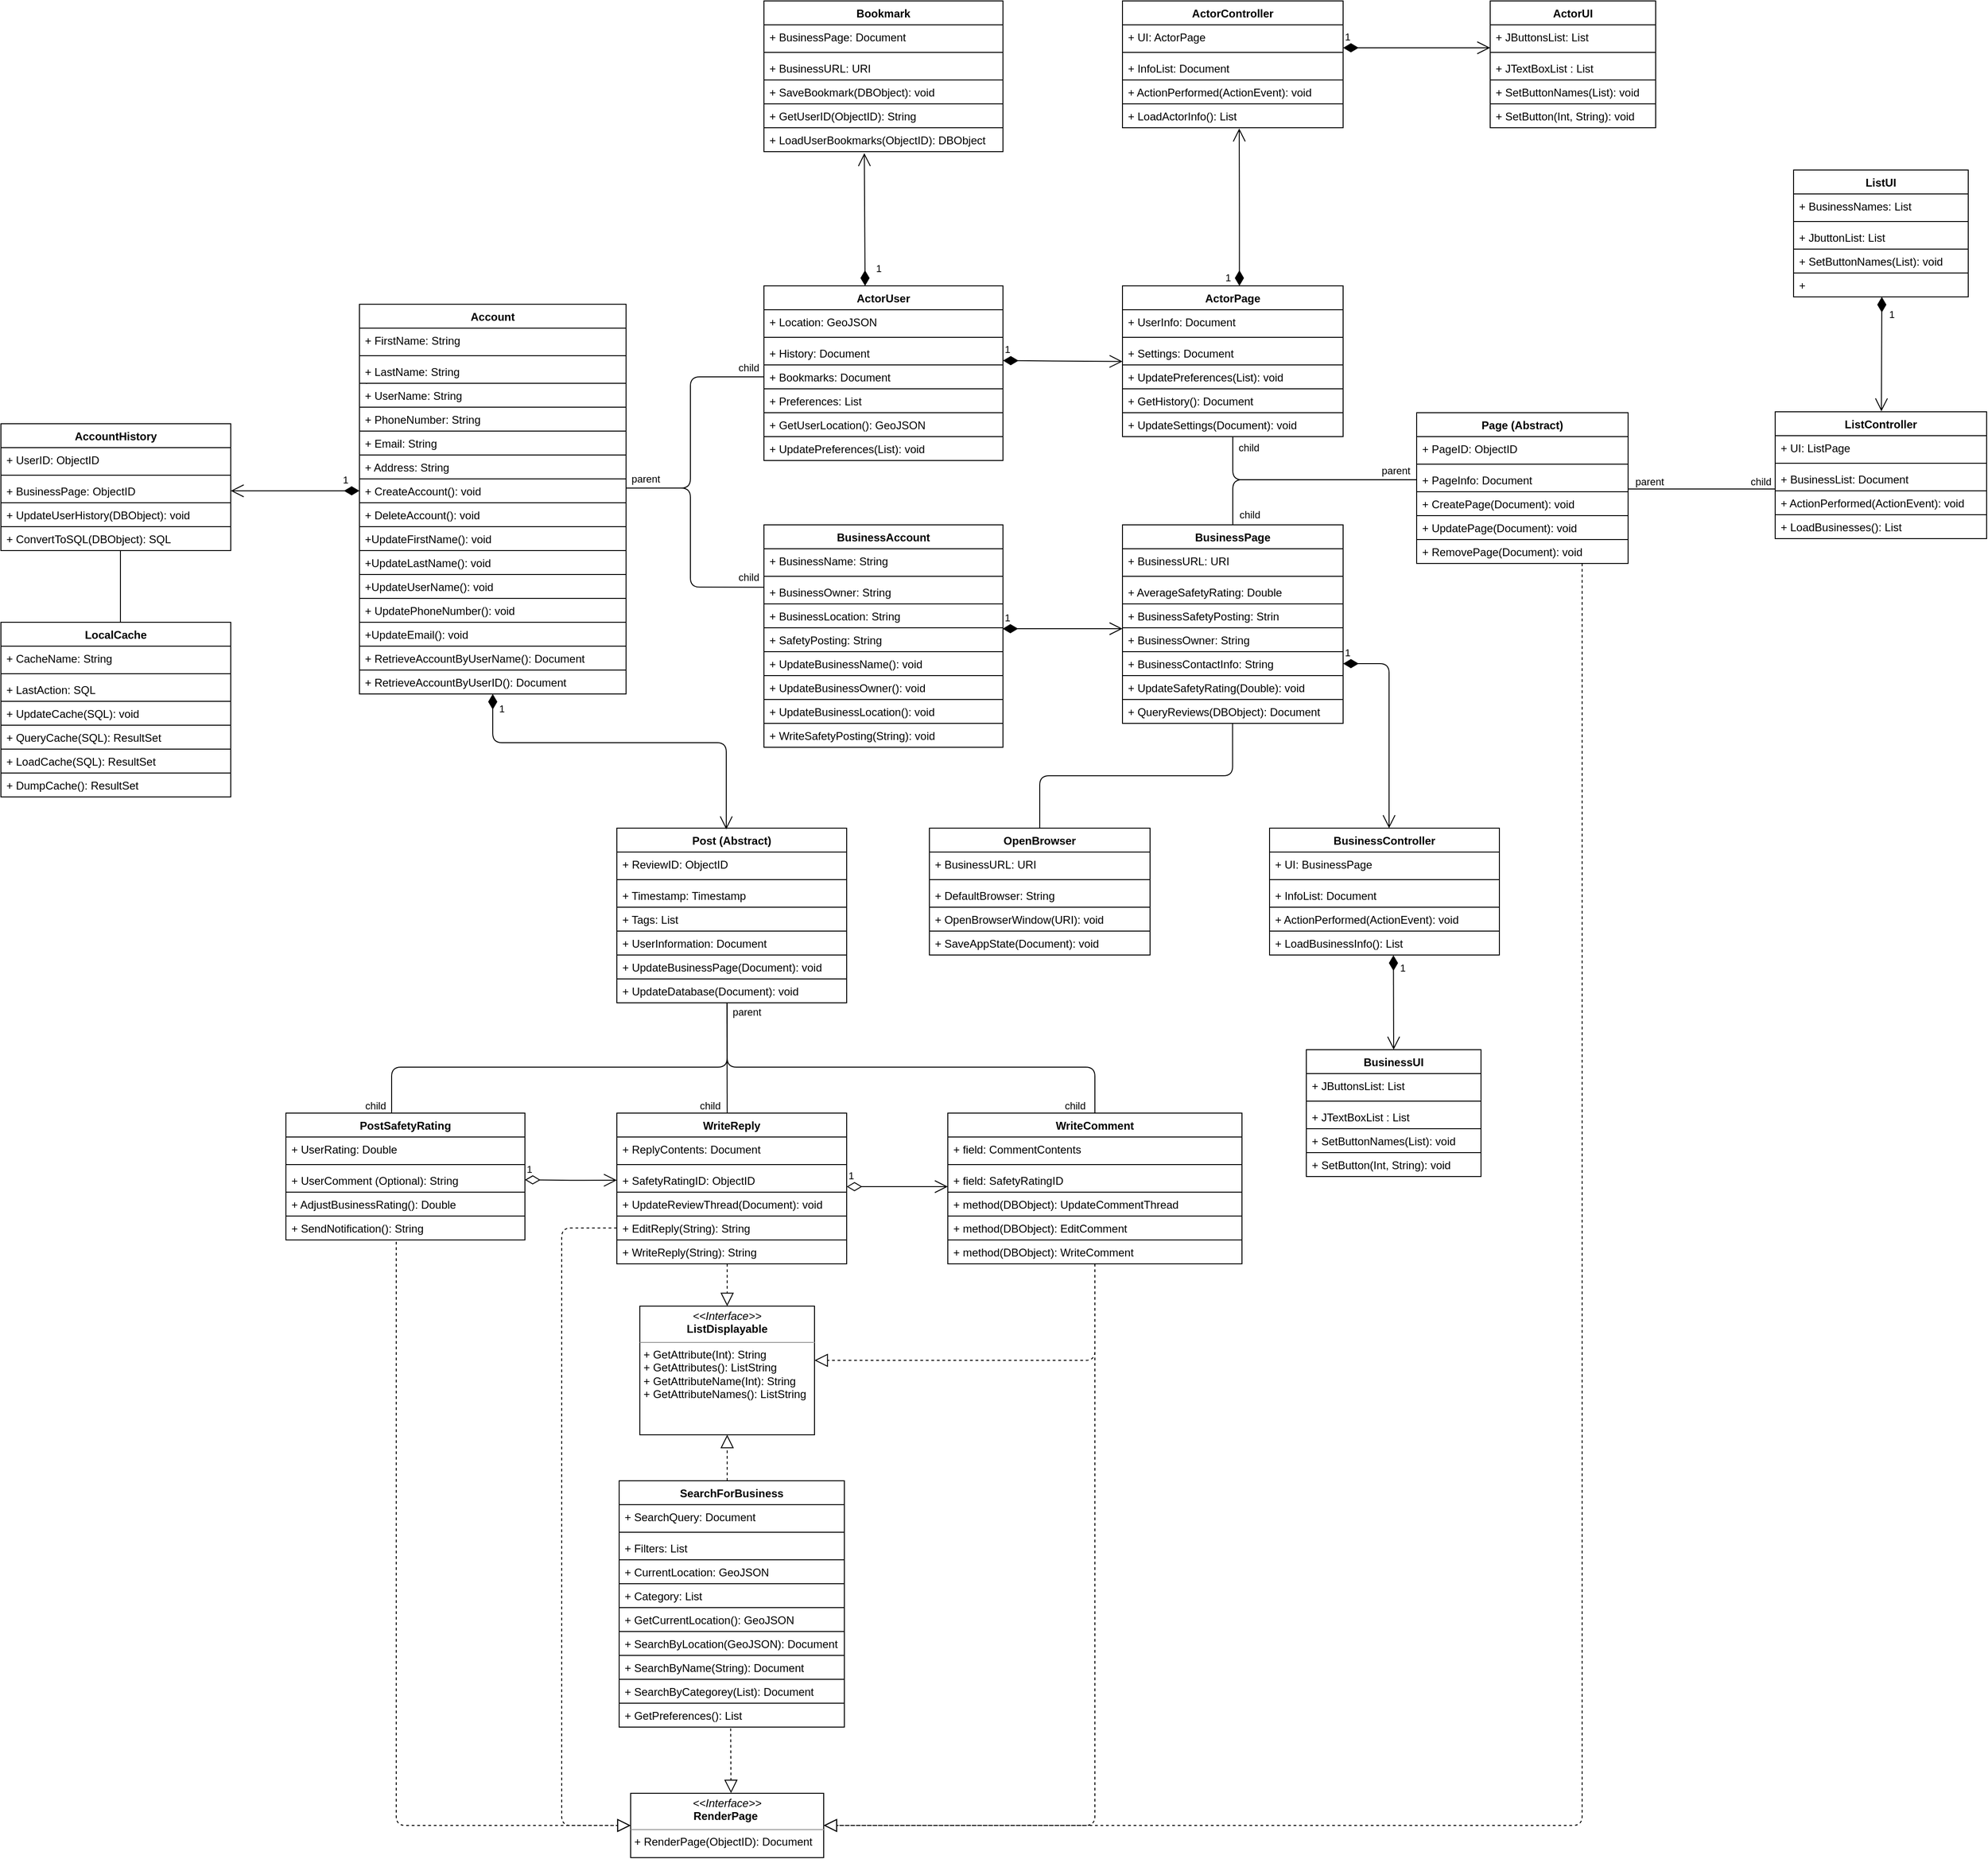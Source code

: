 <mxfile version="14.4.8" type="device"><diagram name="Page-1" id="e7e014a7-5840-1c2e-5031-d8a46d1fe8dd"><mxGraphModel dx="4088" dy="2288" grid="1" gridSize="10" guides="1" tooltips="1" connect="1" arrows="1" fold="1" page="1" pageScale="1" pageWidth="1169" pageHeight="826" background="#ffffff" math="0" shadow="0"><root><mxCell id="0"/><mxCell id="1" parent="0"/><mxCell id="IRbyzvM8bYSB6mKmTniF-1" value="Account" style="swimlane;fontStyle=1;align=center;verticalAlign=top;childLayout=stackLayout;horizontal=1;startSize=26;horizontalStack=0;resizeParent=1;resizeParentMax=0;resizeLast=0;collapsible=1;marginBottom=0;" parent="1" vertex="1"><mxGeometry x="1064" y="559" width="290" height="424" as="geometry"/></mxCell><mxCell id="IRbyzvM8bYSB6mKmTniF-2" value="+ FirstName: String " style="text;strokeColor=none;fillColor=none;align=left;verticalAlign=top;spacingLeft=4;spacingRight=4;overflow=hidden;rotatable=0;points=[[0,0.5],[1,0.5]];portConstraint=eastwest;" parent="IRbyzvM8bYSB6mKmTniF-1" vertex="1"><mxGeometry y="26" width="290" height="26" as="geometry"/></mxCell><mxCell id="IRbyzvM8bYSB6mKmTniF-3" value="" style="line;strokeWidth=1;fillColor=none;align=left;verticalAlign=middle;spacingTop=-1;spacingLeft=3;spacingRight=3;rotatable=0;labelPosition=right;points=[];portConstraint=eastwest;" parent="IRbyzvM8bYSB6mKmTniF-1" vertex="1"><mxGeometry y="52" width="290" height="8" as="geometry"/></mxCell><mxCell id="IRbyzvM8bYSB6mKmTniF-4" value="+ LastName: String&#10;: " style="text;strokeColor=none;fillColor=none;align=left;verticalAlign=top;spacingLeft=4;spacingRight=4;overflow=hidden;rotatable=0;points=[[0,0.5],[1,0.5]];portConstraint=eastwest;" parent="IRbyzvM8bYSB6mKmTniF-1" vertex="1"><mxGeometry y="60" width="290" height="26" as="geometry"/></mxCell><mxCell id="IRbyzvM8bYSB6mKmTniF-5" value="+ UserName: String " style="text;align=left;verticalAlign=top;spacingLeft=4;spacingRight=4;overflow=hidden;rotatable=0;points=[[0,0.5],[1,0.5]];portConstraint=eastwest;strokeColor=#000000;" parent="IRbyzvM8bYSB6mKmTniF-1" vertex="1"><mxGeometry y="86" width="290" height="26" as="geometry"/></mxCell><mxCell id="IRbyzvM8bYSB6mKmTniF-6" value="+ PhoneNumber: String " style="text;fillColor=none;align=left;verticalAlign=top;spacingLeft=4;spacingRight=4;overflow=hidden;rotatable=0;points=[[0,0.5],[1,0.5]];portConstraint=eastwest;strokeColor=#000000;" parent="IRbyzvM8bYSB6mKmTniF-1" vertex="1"><mxGeometry y="112" width="290" height="26" as="geometry"/></mxCell><mxCell id="IRbyzvM8bYSB6mKmTniF-7" value="+ Email: String " style="text;fillColor=none;align=left;verticalAlign=top;spacingLeft=4;spacingRight=4;overflow=hidden;rotatable=0;points=[[0,0.5],[1,0.5]];portConstraint=eastwest;strokeColor=#000000;" parent="IRbyzvM8bYSB6mKmTniF-1" vertex="1"><mxGeometry y="138" width="290" height="26" as="geometry"/></mxCell><mxCell id="IRbyzvM8bYSB6mKmTniF-8" value="+ Address: String " style="text;align=left;verticalAlign=top;spacingLeft=4;spacingRight=4;overflow=hidden;rotatable=0;points=[[0,0.5],[1,0.5]];portConstraint=eastwest;strokeColor=#000000;" parent="IRbyzvM8bYSB6mKmTniF-1" vertex="1"><mxGeometry y="164" width="290" height="26" as="geometry"/></mxCell><mxCell id="IRbyzvM8bYSB6mKmTniF-9" value="+ CreateAccount(): void " style="text;fillColor=none;align=left;verticalAlign=top;spacingLeft=4;spacingRight=4;overflow=hidden;rotatable=0;points=[[0,0.5],[1,0.5]];portConstraint=eastwest;strokeColor=#000000;" parent="IRbyzvM8bYSB6mKmTniF-1" vertex="1"><mxGeometry y="190" width="290" height="26" as="geometry"/></mxCell><mxCell id="IRbyzvM8bYSB6mKmTniF-10" value="+ DeleteAccount(): void " style="text;fillColor=none;align=left;verticalAlign=top;spacingLeft=4;spacingRight=4;overflow=hidden;rotatable=0;points=[[0,0.5],[1,0.5]];portConstraint=eastwest;strokeColor=#000000;" parent="IRbyzvM8bYSB6mKmTniF-1" vertex="1"><mxGeometry y="216" width="290" height="26" as="geometry"/></mxCell><mxCell id="IRbyzvM8bYSB6mKmTniF-11" value="+UpdateFirstName(): void " style="text;fillColor=none;align=left;verticalAlign=top;spacingLeft=4;spacingRight=4;overflow=hidden;rotatable=0;points=[[0,0.5],[1,0.5]];portConstraint=eastwest;strokeColor=#000000;" parent="IRbyzvM8bYSB6mKmTniF-1" vertex="1"><mxGeometry y="242" width="290" height="26" as="geometry"/></mxCell><mxCell id="IRbyzvM8bYSB6mKmTniF-12" value="+UpdateLastName(): void " style="text;fillColor=none;align=left;verticalAlign=top;spacingLeft=4;spacingRight=4;overflow=hidden;rotatable=0;points=[[0,0.5],[1,0.5]];portConstraint=eastwest;strokeColor=#000000;" parent="IRbyzvM8bYSB6mKmTniF-1" vertex="1"><mxGeometry y="268" width="290" height="26" as="geometry"/></mxCell><mxCell id="IRbyzvM8bYSB6mKmTniF-13" value="+UpdateUserName(): void " style="text;fillColor=none;align=left;verticalAlign=top;spacingLeft=4;spacingRight=4;overflow=hidden;rotatable=0;points=[[0,0.5],[1,0.5]];portConstraint=eastwest;strokeColor=#000000;" parent="IRbyzvM8bYSB6mKmTniF-1" vertex="1"><mxGeometry y="294" width="290" height="26" as="geometry"/></mxCell><mxCell id="IRbyzvM8bYSB6mKmTniF-14" value="+ UpdatePhoneNumber(): void " style="text;fillColor=none;align=left;verticalAlign=top;spacingLeft=4;spacingRight=4;overflow=hidden;rotatable=0;points=[[0,0.5],[1,0.5]];portConstraint=eastwest;strokeColor=#000000;" parent="IRbyzvM8bYSB6mKmTniF-1" vertex="1"><mxGeometry y="320" width="290" height="26" as="geometry"/></mxCell><mxCell id="IRbyzvM8bYSB6mKmTniF-15" value="+UpdateEmail(): void " style="text;fillColor=none;align=left;verticalAlign=top;spacingLeft=4;spacingRight=4;overflow=hidden;rotatable=0;points=[[0,0.5],[1,0.5]];portConstraint=eastwest;strokeColor=#000000;" parent="IRbyzvM8bYSB6mKmTniF-1" vertex="1"><mxGeometry y="346" width="290" height="26" as="geometry"/></mxCell><mxCell id="IRbyzvM8bYSB6mKmTniF-16" value="+ RetrieveAccountByUserName(): Document " style="text;fillColor=none;align=left;verticalAlign=top;spacingLeft=4;spacingRight=4;overflow=hidden;rotatable=0;points=[[0,0.5],[1,0.5]];portConstraint=eastwest;strokeColor=#000000;" parent="IRbyzvM8bYSB6mKmTniF-1" vertex="1"><mxGeometry y="372" width="290" height="26" as="geometry"/></mxCell><mxCell id="IRbyzvM8bYSB6mKmTniF-17" value="+ RetrieveAccountByUserID(): Document" style="text;strokeColor=none;fillColor=none;align=left;verticalAlign=top;spacingLeft=4;spacingRight=4;overflow=hidden;rotatable=0;points=[[0,0.5],[1,0.5]];portConstraint=eastwest;" parent="IRbyzvM8bYSB6mKmTniF-1" vertex="1"><mxGeometry y="398" width="290" height="26" as="geometry"/></mxCell><mxCell id="IRbyzvM8bYSB6mKmTniF-18" value="ActorUser" style="swimlane;fontStyle=1;align=center;verticalAlign=top;childLayout=stackLayout;horizontal=1;startSize=26;horizontalStack=0;resizeParent=1;resizeParentMax=0;resizeLast=0;collapsible=1;marginBottom=0;strokeColor=#000000;" parent="1" vertex="1"><mxGeometry x="1504" y="539" width="260" height="190" as="geometry"/></mxCell><mxCell id="IRbyzvM8bYSB6mKmTniF-164" value="1" style="endArrow=open;html=1;endSize=12;startArrow=diamondThin;startSize=14;startFill=1;edgeStyle=orthogonalEdgeStyle;align=left;verticalAlign=bottom;entryX=0.42;entryY=1.062;entryDx=0;entryDy=0;entryPerimeter=0;" parent="IRbyzvM8bYSB6mKmTniF-18" target="IRbyzvM8bYSB6mKmTniF-163" edge="1"><mxGeometry x="-0.851" y="-11" relative="1" as="geometry"><mxPoint x="110" y="-5.684e-14" as="sourcePoint"/><mxPoint x="240.0" y="1.0" as="targetPoint"/><Array as="points"><mxPoint x="109"/></Array><mxPoint as="offset"/></mxGeometry></mxCell><mxCell id="IRbyzvM8bYSB6mKmTniF-19" value="+ Location: GeoJSON " style="text;strokeColor=none;fillColor=none;align=left;verticalAlign=top;spacingLeft=4;spacingRight=4;overflow=hidden;rotatable=0;points=[[0,0.5],[1,0.5]];portConstraint=eastwest;" parent="IRbyzvM8bYSB6mKmTniF-18" vertex="1"><mxGeometry y="26" width="260" height="26" as="geometry"/></mxCell><mxCell id="IRbyzvM8bYSB6mKmTniF-20" value="" style="line;strokeWidth=1;fillColor=none;align=left;verticalAlign=middle;spacingTop=-1;spacingLeft=3;spacingRight=3;rotatable=0;labelPosition=right;points=[];portConstraint=eastwest;" parent="IRbyzvM8bYSB6mKmTniF-18" vertex="1"><mxGeometry y="52" width="260" height="8" as="geometry"/></mxCell><mxCell id="IRbyzvM8bYSB6mKmTniF-21" value="+ History: Document " style="text;strokeColor=none;fillColor=none;align=left;verticalAlign=top;spacingLeft=4;spacingRight=4;overflow=hidden;rotatable=0;points=[[0,0.5],[1,0.5]];portConstraint=eastwest;" parent="IRbyzvM8bYSB6mKmTniF-18" vertex="1"><mxGeometry y="60" width="260" height="26" as="geometry"/></mxCell><mxCell id="IRbyzvM8bYSB6mKmTniF-22" value="+ Bookmarks: Document" style="text;fillColor=none;align=left;verticalAlign=top;spacingLeft=4;spacingRight=4;overflow=hidden;rotatable=0;points=[[0,0.5],[1,0.5]];portConstraint=eastwest;strokeColor=#000000;" parent="IRbyzvM8bYSB6mKmTniF-18" vertex="1"><mxGeometry y="86" width="260" height="26" as="geometry"/></mxCell><mxCell id="IRbyzvM8bYSB6mKmTniF-23" value="+ Preferences: List" style="text;fillColor=none;align=left;verticalAlign=top;spacingLeft=4;spacingRight=4;overflow=hidden;rotatable=0;points=[[0,0.5],[1,0.5]];portConstraint=eastwest;strokeColor=#000000;" parent="IRbyzvM8bYSB6mKmTniF-18" vertex="1"><mxGeometry y="112" width="260" height="26" as="geometry"/></mxCell><mxCell id="IRbyzvM8bYSB6mKmTniF-24" value="+ GetUserLocation(): GeoJSON " style="text;strokeColor=none;fillColor=none;align=left;verticalAlign=top;spacingLeft=4;spacingRight=4;overflow=hidden;rotatable=0;points=[[0,0.5],[1,0.5]];portConstraint=eastwest;" parent="IRbyzvM8bYSB6mKmTniF-18" vertex="1"><mxGeometry y="138" width="260" height="26" as="geometry"/></mxCell><mxCell id="IRbyzvM8bYSB6mKmTniF-25" value="+ UpdatePreferences(List): void " style="text;fillColor=none;align=left;verticalAlign=top;spacingLeft=4;spacingRight=4;overflow=hidden;rotatable=0;points=[[0,0.5],[1,0.5]];portConstraint=eastwest;strokeColor=#000000;" parent="IRbyzvM8bYSB6mKmTniF-18" vertex="1"><mxGeometry y="164" width="260" height="26" as="geometry"/></mxCell><mxCell id="IRbyzvM8bYSB6mKmTniF-26" value="BusinessAccount" style="swimlane;fontStyle=1;align=center;verticalAlign=top;childLayout=stackLayout;horizontal=1;startSize=26;horizontalStack=0;resizeParent=1;resizeParentMax=0;resizeLast=0;collapsible=1;marginBottom=0;strokeColor=#000000;" parent="1" vertex="1"><mxGeometry x="1504" y="799" width="260" height="242" as="geometry"/></mxCell><mxCell id="IRbyzvM8bYSB6mKmTniF-27" value="+ BusinessName: String " style="text;strokeColor=none;fillColor=none;align=left;verticalAlign=top;spacingLeft=4;spacingRight=4;overflow=hidden;rotatable=0;points=[[0,0.5],[1,0.5]];portConstraint=eastwest;" parent="IRbyzvM8bYSB6mKmTniF-26" vertex="1"><mxGeometry y="26" width="260" height="26" as="geometry"/></mxCell><mxCell id="IRbyzvM8bYSB6mKmTniF-28" value="" style="line;strokeWidth=1;fillColor=none;align=left;verticalAlign=middle;spacingTop=-1;spacingLeft=3;spacingRight=3;rotatable=0;labelPosition=right;points=[];portConstraint=eastwest;" parent="IRbyzvM8bYSB6mKmTniF-26" vertex="1"><mxGeometry y="52" width="260" height="8" as="geometry"/></mxCell><mxCell id="IRbyzvM8bYSB6mKmTniF-29" value="+ BusinessOwner: String" style="text;strokeColor=none;fillColor=none;align=left;verticalAlign=top;spacingLeft=4;spacingRight=4;overflow=hidden;rotatable=0;points=[[0,0.5],[1,0.5]];portConstraint=eastwest;" parent="IRbyzvM8bYSB6mKmTniF-26" vertex="1"><mxGeometry y="60" width="260" height="26" as="geometry"/></mxCell><mxCell id="IRbyzvM8bYSB6mKmTniF-30" value="+ BusinessLocation: String " style="text;fillColor=none;align=left;verticalAlign=top;spacingLeft=4;spacingRight=4;overflow=hidden;rotatable=0;points=[[0,0.5],[1,0.5]];portConstraint=eastwest;strokeColor=#000000;" parent="IRbyzvM8bYSB6mKmTniF-26" vertex="1"><mxGeometry y="86" width="260" height="26" as="geometry"/></mxCell><mxCell id="IRbyzvM8bYSB6mKmTniF-31" value="+ SafetyPosting: String " style="text;fillColor=none;align=left;verticalAlign=top;spacingLeft=4;spacingRight=4;overflow=hidden;rotatable=0;points=[[0,0.5],[1,0.5]];portConstraint=eastwest;strokeColor=#000000;" parent="IRbyzvM8bYSB6mKmTniF-26" vertex="1"><mxGeometry y="112" width="260" height="26" as="geometry"/></mxCell><mxCell id="IRbyzvM8bYSB6mKmTniF-32" value="+ UpdateBusinessName(): void " style="text;fillColor=none;align=left;verticalAlign=top;spacingLeft=4;spacingRight=4;overflow=hidden;rotatable=0;points=[[0,0.5],[1,0.5]];portConstraint=eastwest;strokeColor=#000000;" parent="IRbyzvM8bYSB6mKmTniF-26" vertex="1"><mxGeometry y="138" width="260" height="26" as="geometry"/></mxCell><mxCell id="IRbyzvM8bYSB6mKmTniF-33" value="+ UpdateBusinessOwner(): void " style="text;align=left;verticalAlign=top;spacingLeft=4;spacingRight=4;overflow=hidden;rotatable=0;points=[[0,0.5],[1,0.5]];portConstraint=eastwest;strokeColor=#000000;" parent="IRbyzvM8bYSB6mKmTniF-26" vertex="1"><mxGeometry y="164" width="260" height="26" as="geometry"/></mxCell><mxCell id="IRbyzvM8bYSB6mKmTniF-34" value="+ UpdateBusinessLocation(): void" style="text;strokeColor=none;fillColor=none;align=left;verticalAlign=top;spacingLeft=4;spacingRight=4;overflow=hidden;rotatable=0;points=[[0,0.5],[1,0.5]];portConstraint=eastwest;" parent="IRbyzvM8bYSB6mKmTniF-26" vertex="1"><mxGeometry y="190" width="260" height="26" as="geometry"/></mxCell><mxCell id="IRbyzvM8bYSB6mKmTniF-35" value="+ WriteSafetyPosting(String): void " style="text;fillColor=none;align=left;verticalAlign=top;spacingLeft=4;spacingRight=4;overflow=hidden;rotatable=0;points=[[0,0.5],[1,0.5]];portConstraint=eastwest;strokeColor=#000000;" parent="IRbyzvM8bYSB6mKmTniF-26" vertex="1"><mxGeometry y="216" width="260" height="26" as="geometry"/></mxCell><mxCell id="IRbyzvM8bYSB6mKmTniF-36" value="" style="endArrow=none;html=1;edgeStyle=orthogonalEdgeStyle;entryX=0;entryY=0.5;entryDx=0;entryDy=0;" parent="1" target="IRbyzvM8bYSB6mKmTniF-22" edge="1"><mxGeometry relative="1" as="geometry"><mxPoint x="1354" y="759" as="sourcePoint"/><mxPoint x="1434" y="639" as="targetPoint"/><Array as="points"><mxPoint x="1424" y="759"/><mxPoint x="1424" y="638"/></Array></mxGeometry></mxCell><mxCell id="IRbyzvM8bYSB6mKmTniF-37" value="parent" style="edgeLabel;resizable=0;html=1;align=left;verticalAlign=bottom;" parent="IRbyzvM8bYSB6mKmTniF-36" connectable="0" vertex="1"><mxGeometry x="-1" relative="1" as="geometry"><mxPoint x="4" y="-2" as="offset"/></mxGeometry></mxCell><mxCell id="IRbyzvM8bYSB6mKmTniF-38" value="child" style="edgeLabel;resizable=0;html=1;align=right;verticalAlign=bottom;" parent="IRbyzvM8bYSB6mKmTniF-36" connectable="0" vertex="1"><mxGeometry x="1" relative="1" as="geometry"><mxPoint x="-5" y="-2" as="offset"/></mxGeometry></mxCell><mxCell id="IRbyzvM8bYSB6mKmTniF-39" value="" style="endArrow=none;html=1;edgeStyle=orthogonalEdgeStyle;entryX=0.002;entryY=0.301;entryDx=0;entryDy=0;entryPerimeter=0;" parent="1" target="IRbyzvM8bYSB6mKmTniF-29" edge="1"><mxGeometry relative="1" as="geometry"><mxPoint x="1354" y="759" as="sourcePoint"/><mxPoint x="1504" y="659" as="targetPoint"/><Array as="points"><mxPoint x="1354" y="759"/><mxPoint x="1424" y="759"/><mxPoint x="1424" y="867"/></Array></mxGeometry></mxCell><mxCell id="IRbyzvM8bYSB6mKmTniF-40" value="child" style="edgeLabel;resizable=0;html=1;align=right;verticalAlign=bottom;" parent="IRbyzvM8bYSB6mKmTniF-39" connectable="0" vertex="1"><mxGeometry x="1" relative="1" as="geometry"><mxPoint x="-5" y="-2" as="offset"/></mxGeometry></mxCell><mxCell id="IRbyzvM8bYSB6mKmTniF-41" value="Post (Abstract)" style="swimlane;fontStyle=1;align=center;verticalAlign=top;childLayout=stackLayout;horizontal=1;startSize=26;horizontalStack=0;resizeParent=1;resizeParentMax=0;resizeLast=0;collapsible=1;marginBottom=0;" parent="1" vertex="1"><mxGeometry x="1344" y="1129" width="250" height="190" as="geometry"/></mxCell><mxCell id="IRbyzvM8bYSB6mKmTniF-42" value="+ ReviewID: ObjectID " style="text;strokeColor=none;fillColor=none;align=left;verticalAlign=top;spacingLeft=4;spacingRight=4;overflow=hidden;rotatable=0;points=[[0,0.5],[1,0.5]];portConstraint=eastwest;" parent="IRbyzvM8bYSB6mKmTniF-41" vertex="1"><mxGeometry y="26" width="250" height="26" as="geometry"/></mxCell><mxCell id="IRbyzvM8bYSB6mKmTniF-43" value="" style="line;strokeWidth=1;fillColor=none;align=left;verticalAlign=middle;spacingTop=-1;spacingLeft=3;spacingRight=3;rotatable=0;labelPosition=right;points=[];portConstraint=eastwest;" parent="IRbyzvM8bYSB6mKmTniF-41" vertex="1"><mxGeometry y="52" width="250" height="8" as="geometry"/></mxCell><mxCell id="IRbyzvM8bYSB6mKmTniF-46" value="+ Timestamp: Timestamp " style="text;strokeColor=none;fillColor=none;align=left;verticalAlign=top;spacingLeft=4;spacingRight=4;overflow=hidden;rotatable=0;points=[[0,0.5],[1,0.5]];portConstraint=eastwest;" parent="IRbyzvM8bYSB6mKmTniF-41" vertex="1"><mxGeometry y="60" width="250" height="26" as="geometry"/></mxCell><mxCell id="IRbyzvM8bYSB6mKmTniF-45" value="+ Tags: List " style="text;fillColor=none;align=left;verticalAlign=top;spacingLeft=4;spacingRight=4;overflow=hidden;rotatable=0;points=[[0,0.5],[1,0.5]];portConstraint=eastwest;strokeColor=#000000;" parent="IRbyzvM8bYSB6mKmTniF-41" vertex="1"><mxGeometry y="86" width="250" height="26" as="geometry"/></mxCell><mxCell id="IRbyzvM8bYSB6mKmTniF-61" value="+ UserInformation: Document" style="text;fillColor=none;align=left;verticalAlign=top;spacingLeft=4;spacingRight=4;overflow=hidden;rotatable=0;points=[[0,0.5],[1,0.5]];portConstraint=eastwest;strokeColor=#000000;" parent="IRbyzvM8bYSB6mKmTniF-41" vertex="1"><mxGeometry y="112" width="250" height="26" as="geometry"/></mxCell><mxCell id="IRbyzvM8bYSB6mKmTniF-44" value="+ UpdateBusinessPage(Document): void " style="text;strokeColor=none;fillColor=none;align=left;verticalAlign=top;spacingLeft=4;spacingRight=4;overflow=hidden;rotatable=0;points=[[0,0.5],[1,0.5]];portConstraint=eastwest;" parent="IRbyzvM8bYSB6mKmTniF-41" vertex="1"><mxGeometry y="138" width="250" height="26" as="geometry"/></mxCell><mxCell id="IRbyzvM8bYSB6mKmTniF-47" value="+ UpdateDatabase(Document): void " style="text;fillColor=none;align=left;verticalAlign=top;spacingLeft=4;spacingRight=4;overflow=hidden;rotatable=0;points=[[0,0.5],[1,0.5]];portConstraint=eastwest;strokeColor=#000000;" parent="IRbyzvM8bYSB6mKmTniF-41" vertex="1"><mxGeometry y="164" width="250" height="26" as="geometry"/></mxCell><mxCell id="IRbyzvM8bYSB6mKmTniF-48" value="PostSafetyRating" style="swimlane;fontStyle=1;align=center;verticalAlign=top;childLayout=stackLayout;horizontal=1;startSize=26;horizontalStack=0;resizeParent=1;resizeParentMax=0;resizeLast=0;collapsible=1;marginBottom=0;strokeColor=#000000;" parent="1" vertex="1"><mxGeometry x="984" y="1439" width="260" height="138" as="geometry"/></mxCell><mxCell id="IRbyzvM8bYSB6mKmTniF-49" value="+ UserRating: Double " style="text;strokeColor=none;fillColor=none;align=left;verticalAlign=top;spacingLeft=4;spacingRight=4;overflow=hidden;rotatable=0;points=[[0,0.5],[1,0.5]];portConstraint=eastwest;" parent="IRbyzvM8bYSB6mKmTniF-48" vertex="1"><mxGeometry y="26" width="260" height="26" as="geometry"/></mxCell><mxCell id="IRbyzvM8bYSB6mKmTniF-50" value="" style="line;strokeWidth=1;fillColor=none;align=left;verticalAlign=middle;spacingTop=-1;spacingLeft=3;spacingRight=3;rotatable=0;labelPosition=right;points=[];portConstraint=eastwest;" parent="IRbyzvM8bYSB6mKmTniF-48" vertex="1"><mxGeometry y="52" width="260" height="8" as="geometry"/></mxCell><mxCell id="IRbyzvM8bYSB6mKmTniF-60" value="+ UserComment (Optional): String" style="text;strokeColor=none;fillColor=none;align=left;verticalAlign=top;spacingLeft=4;spacingRight=4;overflow=hidden;rotatable=0;points=[[0,0.5],[1,0.5]];portConstraint=eastwest;" parent="IRbyzvM8bYSB6mKmTniF-48" vertex="1"><mxGeometry y="60" width="260" height="26" as="geometry"/></mxCell><mxCell id="IRbyzvM8bYSB6mKmTniF-51" value="+ AdjustBusinessRating(): Double " style="text;fillColor=none;align=left;verticalAlign=top;spacingLeft=4;spacingRight=4;overflow=hidden;rotatable=0;points=[[0,0.5],[1,0.5]];portConstraint=eastwest;strokeColor=#000000;" parent="IRbyzvM8bYSB6mKmTniF-48" vertex="1"><mxGeometry y="86" width="260" height="26" as="geometry"/></mxCell><mxCell id="IRbyzvM8bYSB6mKmTniF-62" value="+ SendNotification(): String" style="text;fillColor=none;align=left;verticalAlign=top;spacingLeft=4;spacingRight=4;overflow=hidden;rotatable=0;points=[[0,0.5],[1,0.5]];portConstraint=eastwest;strokeColor=#000000;" parent="IRbyzvM8bYSB6mKmTniF-48" vertex="1"><mxGeometry y="112" width="260" height="26" as="geometry"/></mxCell><mxCell id="IRbyzvM8bYSB6mKmTniF-52" value="WriteReply" style="swimlane;fontStyle=1;align=center;verticalAlign=top;childLayout=stackLayout;horizontal=1;startSize=26;horizontalStack=0;resizeParent=1;resizeParentMax=0;resizeLast=0;collapsible=1;marginBottom=0;strokeColor=#000000;" parent="1" vertex="1"><mxGeometry x="1344" y="1439" width="250" height="164" as="geometry"/></mxCell><mxCell id="IRbyzvM8bYSB6mKmTniF-53" value="+ ReplyContents: Document " style="text;strokeColor=none;fillColor=none;align=left;verticalAlign=top;spacingLeft=4;spacingRight=4;overflow=hidden;rotatable=0;points=[[0,0.5],[1,0.5]];portConstraint=eastwest;" parent="IRbyzvM8bYSB6mKmTniF-52" vertex="1"><mxGeometry y="26" width="250" height="26" as="geometry"/></mxCell><mxCell id="IRbyzvM8bYSB6mKmTniF-54" value="" style="line;strokeWidth=1;fillColor=none;align=left;verticalAlign=middle;spacingTop=-1;spacingLeft=3;spacingRight=3;rotatable=0;labelPosition=right;points=[];portConstraint=eastwest;" parent="IRbyzvM8bYSB6mKmTniF-52" vertex="1"><mxGeometry y="52" width="250" height="8" as="geometry"/></mxCell><mxCell id="IRbyzvM8bYSB6mKmTniF-79" value="1" style="endArrow=open;html=1;endSize=12;startArrow=diamondThin;startSize=14;startFill=0;edgeStyle=orthogonalEdgeStyle;align=left;verticalAlign=bottom;entryX=0;entryY=0.5;entryDx=0;entryDy=0;" parent="IRbyzvM8bYSB6mKmTniF-52" target="IRbyzvM8bYSB6mKmTniF-63" edge="1"><mxGeometry x="-1" y="3" relative="1" as="geometry"><mxPoint x="-100" y="72.58" as="sourcePoint"/><mxPoint x="60" y="72.58" as="targetPoint"/></mxGeometry></mxCell><mxCell id="IRbyzvM8bYSB6mKmTniF-63" value="+ SafetyRatingID: ObjectID" style="text;strokeColor=none;fillColor=none;align=left;verticalAlign=top;spacingLeft=4;spacingRight=4;overflow=hidden;rotatable=0;points=[[0,0.5],[1,0.5]];portConstraint=eastwest;" parent="IRbyzvM8bYSB6mKmTniF-52" vertex="1"><mxGeometry y="60" width="250" height="26" as="geometry"/></mxCell><mxCell id="IRbyzvM8bYSB6mKmTniF-55" value="+ UpdateReviewThread(Document): void " style="text;fillColor=none;align=left;verticalAlign=top;spacingLeft=4;spacingRight=4;overflow=hidden;rotatable=0;points=[[0,0.5],[1,0.5]];portConstraint=eastwest;strokeColor=#000000;" parent="IRbyzvM8bYSB6mKmTniF-52" vertex="1"><mxGeometry y="86" width="250" height="26" as="geometry"/></mxCell><mxCell id="IRbyzvM8bYSB6mKmTniF-64" value="+ EditReply(String): String" style="text;fillColor=none;align=left;verticalAlign=top;spacingLeft=4;spacingRight=4;overflow=hidden;rotatable=0;points=[[0,0.5],[1,0.5]];portConstraint=eastwest;strokeColor=#000000;" parent="IRbyzvM8bYSB6mKmTniF-52" vertex="1"><mxGeometry y="112" width="250" height="26" as="geometry"/></mxCell><mxCell id="IRbyzvM8bYSB6mKmTniF-65" value="+ WriteReply(String): String" style="text;fillColor=none;align=left;verticalAlign=top;spacingLeft=4;spacingRight=4;overflow=hidden;rotatable=0;points=[[0,0.5],[1,0.5]];portConstraint=eastwest;strokeColor=#000000;" parent="IRbyzvM8bYSB6mKmTniF-52" vertex="1"><mxGeometry y="138" width="250" height="26" as="geometry"/></mxCell><mxCell id="IRbyzvM8bYSB6mKmTniF-56" value="WriteComment" style="swimlane;fontStyle=1;align=center;verticalAlign=top;childLayout=stackLayout;horizontal=1;startSize=26;horizontalStack=0;resizeParent=1;resizeParentMax=0;resizeLast=0;collapsible=1;marginBottom=0;strokeColor=#000000;" parent="1" vertex="1"><mxGeometry x="1704" y="1439" width="320" height="164" as="geometry"/></mxCell><mxCell id="IRbyzvM8bYSB6mKmTniF-57" value="+ field: CommentContents" style="text;strokeColor=none;fillColor=none;align=left;verticalAlign=top;spacingLeft=4;spacingRight=4;overflow=hidden;rotatable=0;points=[[0,0.5],[1,0.5]];portConstraint=eastwest;" parent="IRbyzvM8bYSB6mKmTniF-56" vertex="1"><mxGeometry y="26" width="320" height="26" as="geometry"/></mxCell><mxCell id="IRbyzvM8bYSB6mKmTniF-58" value="" style="line;strokeWidth=1;fillColor=none;align=left;verticalAlign=middle;spacingTop=-1;spacingLeft=3;spacingRight=3;rotatable=0;labelPosition=right;points=[];portConstraint=eastwest;" parent="IRbyzvM8bYSB6mKmTniF-56" vertex="1"><mxGeometry y="52" width="320" height="8" as="geometry"/></mxCell><mxCell id="IRbyzvM8bYSB6mKmTniF-66" value="+ field: SafetyRatingID" style="text;strokeColor=none;fillColor=none;align=left;verticalAlign=top;spacingLeft=4;spacingRight=4;overflow=hidden;rotatable=0;points=[[0,0.5],[1,0.5]];portConstraint=eastwest;" parent="IRbyzvM8bYSB6mKmTniF-56" vertex="1"><mxGeometry y="60" width="320" height="26" as="geometry"/></mxCell><mxCell id="IRbyzvM8bYSB6mKmTniF-59" value="+ method(DBObject): UpdateCommentThread" style="text;fillColor=none;align=left;verticalAlign=top;spacingLeft=4;spacingRight=4;overflow=hidden;rotatable=0;points=[[0,0.5],[1,0.5]];portConstraint=eastwest;strokeColor=#000000;" parent="IRbyzvM8bYSB6mKmTniF-56" vertex="1"><mxGeometry y="86" width="320" height="26" as="geometry"/></mxCell><mxCell id="IRbyzvM8bYSB6mKmTniF-67" value="+ method(DBObject): EditComment" style="text;fillColor=none;align=left;verticalAlign=top;spacingLeft=4;spacingRight=4;overflow=hidden;rotatable=0;points=[[0,0.5],[1,0.5]];portConstraint=eastwest;strokeColor=#000000;" parent="IRbyzvM8bYSB6mKmTniF-56" vertex="1"><mxGeometry y="112" width="320" height="26" as="geometry"/></mxCell><mxCell id="IRbyzvM8bYSB6mKmTniF-68" value="+ method(DBObject): WriteComment" style="text;fillColor=none;align=left;verticalAlign=top;spacingLeft=4;spacingRight=4;overflow=hidden;rotatable=0;points=[[0,0.5],[1,0.5]];portConstraint=eastwest;strokeColor=#000000;" parent="IRbyzvM8bYSB6mKmTniF-56" vertex="1"><mxGeometry y="138" width="320" height="26" as="geometry"/></mxCell><mxCell id="IRbyzvM8bYSB6mKmTniF-96" value="" style="endArrow=block;dashed=1;endFill=0;endSize=12;html=1;edgeStyle=orthogonalEdgeStyle;" parent="IRbyzvM8bYSB6mKmTniF-56" target="IRbyzvM8bYSB6mKmTniF-142" edge="1"><mxGeometry width="160" relative="1" as="geometry"><mxPoint x="160" y="164" as="sourcePoint"/><mxPoint x="-179.78" y="269.05" as="targetPoint"/><Array as="points"><mxPoint x="160" y="269"/></Array></mxGeometry></mxCell><mxCell id="IRbyzvM8bYSB6mKmTniF-69" value="" style="endArrow=none;html=1;entryX=0.48;entryY=0.003;entryDx=0;entryDy=0;entryPerimeter=0;exitX=0.479;exitY=0.984;exitDx=0;exitDy=0;exitPerimeter=0;" parent="1" source="IRbyzvM8bYSB6mKmTniF-47" target="IRbyzvM8bYSB6mKmTniF-52" edge="1"><mxGeometry relative="1" as="geometry"><mxPoint x="1460" y="1320" as="sourcePoint"/><mxPoint x="1624" y="1379" as="targetPoint"/></mxGeometry></mxCell><mxCell id="IRbyzvM8bYSB6mKmTniF-70" value="parent" style="edgeLabel;resizable=0;html=1;align=left;verticalAlign=bottom;" parent="IRbyzvM8bYSB6mKmTniF-69" connectable="0" vertex="1"><mxGeometry x="-1" relative="1" as="geometry"><mxPoint x="4" y="19" as="offset"/></mxGeometry></mxCell><mxCell id="IRbyzvM8bYSB6mKmTniF-71" value="child" style="edgeLabel;resizable=0;html=1;align=right;verticalAlign=bottom;" parent="IRbyzvM8bYSB6mKmTniF-69" connectable="0" vertex="1"><mxGeometry x="1" relative="1" as="geometry"><mxPoint x="-6.25" as="offset"/></mxGeometry></mxCell><mxCell id="IRbyzvM8bYSB6mKmTniF-72" value="" style="endArrow=none;html=1;edgeStyle=orthogonalEdgeStyle;" parent="1" edge="1"><mxGeometry relative="1" as="geometry"><mxPoint x="1464" y="1319" as="sourcePoint"/><mxPoint x="1099" y="1439" as="targetPoint"/><Array as="points"><mxPoint x="1464" y="1389"/><mxPoint x="1099" y="1389"/></Array></mxGeometry></mxCell><mxCell id="IRbyzvM8bYSB6mKmTniF-74" value="child" style="edgeLabel;resizable=0;html=1;align=right;verticalAlign=bottom;" parent="IRbyzvM8bYSB6mKmTniF-72" connectable="0" vertex="1"><mxGeometry x="1" relative="1" as="geometry"><mxPoint x="-5.44" as="offset"/></mxGeometry></mxCell><mxCell id="IRbyzvM8bYSB6mKmTniF-75" value="" style="endArrow=none;html=1;edgeStyle=orthogonalEdgeStyle;entryX=0.5;entryY=0;entryDx=0;entryDy=0;" parent="1" target="IRbyzvM8bYSB6mKmTniF-56" edge="1"><mxGeometry relative="1" as="geometry"><mxPoint x="1464" y="1319" as="sourcePoint"/><mxPoint x="1694" y="1389" as="targetPoint"/><Array as="points"><mxPoint x="1464" y="1389"/><mxPoint x="1864" y="1389"/></Array></mxGeometry></mxCell><mxCell id="IRbyzvM8bYSB6mKmTniF-77" value="child" style="edgeLabel;resizable=0;html=1;align=right;verticalAlign=bottom;" parent="IRbyzvM8bYSB6mKmTniF-75" connectable="0" vertex="1"><mxGeometry x="1" relative="1" as="geometry"><mxPoint x="-10" as="offset"/></mxGeometry></mxCell><mxCell id="IRbyzvM8bYSB6mKmTniF-78" value="1" style="endArrow=open;html=1;endSize=12;startArrow=diamondThin;startSize=14;startFill=1;edgeStyle=orthogonalEdgeStyle;align=left;verticalAlign=bottom;entryX=0.476;entryY=0.007;entryDx=0;entryDy=0;entryPerimeter=0;" parent="1" source="IRbyzvM8bYSB6mKmTniF-17" target="IRbyzvM8bYSB6mKmTniF-41" edge="1"><mxGeometry x="-0.876" y="5" relative="1" as="geometry"><mxPoint x="1174" y="1089" as="sourcePoint"/><mxPoint x="1334" y="1089" as="targetPoint"/><Array as="points"><mxPoint x="1209" y="1036"/><mxPoint x="1463" y="1036"/></Array><mxPoint as="offset"/></mxGeometry></mxCell><mxCell id="IRbyzvM8bYSB6mKmTniF-81" value="1" style="endArrow=open;html=1;endSize=12;startArrow=diamondThin;startSize=14;startFill=0;edgeStyle=orthogonalEdgeStyle;align=left;verticalAlign=bottom;" parent="1" edge="1"><mxGeometry x="-1" y="3" relative="1" as="geometry"><mxPoint x="1594" y="1519" as="sourcePoint"/><mxPoint x="1704" y="1519" as="targetPoint"/></mxGeometry></mxCell><mxCell id="IRbyzvM8bYSB6mKmTniF-82" value="SearchForBusiness" style="swimlane;fontStyle=1;align=center;verticalAlign=top;childLayout=stackLayout;horizontal=1;startSize=26;horizontalStack=0;resizeParent=1;resizeParentMax=0;resizeLast=0;collapsible=1;marginBottom=0;strokeColor=#000000;" parent="1" vertex="1"><mxGeometry x="1346.5" y="1839" width="245" height="268" as="geometry"/></mxCell><mxCell id="IRbyzvM8bYSB6mKmTniF-147" value="" style="endArrow=block;dashed=1;endFill=0;endSize=12;html=1;entryX=0.5;entryY=1;entryDx=0;entryDy=0;" parent="IRbyzvM8bYSB6mKmTniF-82" target="IRbyzvM8bYSB6mKmTniF-142" edge="1"><mxGeometry width="160" relative="1" as="geometry"><mxPoint x="117.5" as="sourcePoint"/><mxPoint x="277.5" as="targetPoint"/></mxGeometry></mxCell><mxCell id="IRbyzvM8bYSB6mKmTniF-83" value="+ SearchQuery: Document " style="text;strokeColor=none;fillColor=none;align=left;verticalAlign=top;spacingLeft=4;spacingRight=4;overflow=hidden;rotatable=0;points=[[0,0.5],[1,0.5]];portConstraint=eastwest;" parent="IRbyzvM8bYSB6mKmTniF-82" vertex="1"><mxGeometry y="26" width="245" height="26" as="geometry"/></mxCell><mxCell id="IRbyzvM8bYSB6mKmTniF-84" value="" style="line;strokeWidth=1;fillColor=none;align=left;verticalAlign=middle;spacingTop=-1;spacingLeft=3;spacingRight=3;rotatable=0;labelPosition=right;points=[];portConstraint=eastwest;" parent="IRbyzvM8bYSB6mKmTniF-82" vertex="1"><mxGeometry y="52" width="245" height="8" as="geometry"/></mxCell><mxCell id="IRbyzvM8bYSB6mKmTniF-86" value="+ Filters: List" style="text;strokeColor=none;fillColor=none;align=left;verticalAlign=top;spacingLeft=4;spacingRight=4;overflow=hidden;rotatable=0;points=[[0,0.5],[1,0.5]];portConstraint=eastwest;" parent="IRbyzvM8bYSB6mKmTniF-82" vertex="1"><mxGeometry y="60" width="245" height="26" as="geometry"/></mxCell><mxCell id="IRbyzvM8bYSB6mKmTniF-87" value="+ CurrentLocation: GeoJSON " style="text;fillColor=none;align=left;verticalAlign=top;spacingLeft=4;spacingRight=4;overflow=hidden;rotatable=0;points=[[0,0.5],[1,0.5]];portConstraint=eastwest;strokeColor=#000000;" parent="IRbyzvM8bYSB6mKmTniF-82" vertex="1"><mxGeometry y="86" width="245" height="26" as="geometry"/></mxCell><mxCell id="IRbyzvM8bYSB6mKmTniF-88" value="+ Category: List" style="text;strokeColor=none;fillColor=none;align=left;verticalAlign=top;spacingLeft=4;spacingRight=4;overflow=hidden;rotatable=0;points=[[0,0.5],[1,0.5]];portConstraint=eastwest;" parent="IRbyzvM8bYSB6mKmTniF-82" vertex="1"><mxGeometry y="112" width="245" height="26" as="geometry"/></mxCell><mxCell id="IRbyzvM8bYSB6mKmTniF-85" value="+ GetCurrentLocation(): GeoJSON&#10; " style="text;fillColor=none;align=left;verticalAlign=top;spacingLeft=4;spacingRight=4;overflow=hidden;rotatable=0;points=[[0,0.5],[1,0.5]];portConstraint=eastwest;strokeColor=#000000;" parent="IRbyzvM8bYSB6mKmTniF-82" vertex="1"><mxGeometry y="138" width="245" height="26" as="geometry"/></mxCell><mxCell id="IRbyzvM8bYSB6mKmTniF-89" value="+ SearchByLocation(GeoJSON): Document " style="text;fillColor=none;align=left;verticalAlign=top;spacingLeft=4;spacingRight=4;overflow=hidden;rotatable=0;points=[[0,0.5],[1,0.5]];portConstraint=eastwest;strokeColor=#000000;" parent="IRbyzvM8bYSB6mKmTniF-82" vertex="1"><mxGeometry y="164" width="245" height="26" as="geometry"/></mxCell><mxCell id="IRbyzvM8bYSB6mKmTniF-90" value="+ SearchByName(String): Document" style="text;fillColor=none;align=left;verticalAlign=top;spacingLeft=4;spacingRight=4;overflow=hidden;rotatable=0;points=[[0,0.5],[1,0.5]];portConstraint=eastwest;strokeColor=#000000;" parent="IRbyzvM8bYSB6mKmTniF-82" vertex="1"><mxGeometry y="190" width="245" height="26" as="geometry"/></mxCell><mxCell id="IRbyzvM8bYSB6mKmTniF-91" value="+ SearchByCategorey(List): Document" style="text;fillColor=none;align=left;verticalAlign=top;spacingLeft=4;spacingRight=4;overflow=hidden;rotatable=0;points=[[0,0.5],[1,0.5]];portConstraint=eastwest;strokeColor=#000000;" parent="IRbyzvM8bYSB6mKmTniF-82" vertex="1"><mxGeometry y="216" width="245" height="26" as="geometry"/></mxCell><mxCell id="IRbyzvM8bYSB6mKmTniF-92" value="+ GetPreferences(): List " style="text;fillColor=none;align=left;verticalAlign=top;spacingLeft=4;spacingRight=4;overflow=hidden;rotatable=0;points=[[0,0.5],[1,0.5]];portConstraint=eastwest;strokeColor=#000000;" parent="IRbyzvM8bYSB6mKmTniF-82" vertex="1"><mxGeometry y="242" width="245" height="26" as="geometry"/></mxCell><mxCell id="IRbyzvM8bYSB6mKmTniF-95" value="" style="endArrow=block;dashed=1;endFill=0;endSize=12;html=1;entryX=0.5;entryY=0;entryDx=0;entryDy=0;" parent="1" target="IRbyzvM8bYSB6mKmTniF-142" edge="1"><mxGeometry width="160" relative="1" as="geometry"><mxPoint x="1464" y="1603" as="sourcePoint"/><mxPoint x="1464.05" y="1689" as="targetPoint"/></mxGeometry></mxCell><mxCell id="IRbyzvM8bYSB6mKmTniF-98" value="BusinessPage" style="swimlane;fontStyle=1;align=center;verticalAlign=top;childLayout=stackLayout;horizontal=1;startSize=26;horizontalStack=0;resizeParent=1;resizeParentMax=0;resizeLast=0;collapsible=1;marginBottom=0;strokeColor=#000000;" parent="1" vertex="1"><mxGeometry x="1894" y="799" width="240" height="216" as="geometry"/></mxCell><mxCell id="IRbyzvM8bYSB6mKmTniF-99" value="+ BusinessURL: URI " style="text;strokeColor=none;fillColor=none;align=left;verticalAlign=top;spacingLeft=4;spacingRight=4;overflow=hidden;rotatable=0;points=[[0,0.5],[1,0.5]];portConstraint=eastwest;" parent="IRbyzvM8bYSB6mKmTniF-98" vertex="1"><mxGeometry y="26" width="240" height="26" as="geometry"/></mxCell><mxCell id="IRbyzvM8bYSB6mKmTniF-100" value="" style="line;strokeWidth=1;fillColor=none;align=left;verticalAlign=middle;spacingTop=-1;spacingLeft=3;spacingRight=3;rotatable=0;labelPosition=right;points=[];portConstraint=eastwest;" parent="IRbyzvM8bYSB6mKmTniF-98" vertex="1"><mxGeometry y="52" width="240" height="8" as="geometry"/></mxCell><mxCell id="IRbyzvM8bYSB6mKmTniF-102" value="+ AverageSafetyRating: Double " style="text;strokeColor=none;fillColor=none;align=left;verticalAlign=top;spacingLeft=4;spacingRight=4;overflow=hidden;rotatable=0;points=[[0,0.5],[1,0.5]];portConstraint=eastwest;" parent="IRbyzvM8bYSB6mKmTniF-98" vertex="1"><mxGeometry y="60" width="240" height="26" as="geometry"/></mxCell><mxCell id="IRbyzvM8bYSB6mKmTniF-103" value="+ BusinessSafetyPosting: Strin" style="text;fillColor=none;align=left;verticalAlign=top;spacingLeft=4;spacingRight=4;overflow=hidden;rotatable=0;points=[[0,0.5],[1,0.5]];portConstraint=eastwest;strokeColor=#000000;" parent="IRbyzvM8bYSB6mKmTniF-98" vertex="1"><mxGeometry y="86" width="240" height="26" as="geometry"/></mxCell><mxCell id="IRbyzvM8bYSB6mKmTniF-104" value="+ BusinessOwner: String " style="text;fillColor=none;align=left;verticalAlign=top;spacingLeft=4;spacingRight=4;overflow=hidden;rotatable=0;points=[[0,0.5],[1,0.5]];portConstraint=eastwest;strokeColor=#000000;" parent="IRbyzvM8bYSB6mKmTniF-98" vertex="1"><mxGeometry y="112" width="240" height="26" as="geometry"/></mxCell><mxCell id="IRbyzvM8bYSB6mKmTniF-105" value="+ BusinessContactInfo: String " style="text;fillColor=none;align=left;verticalAlign=top;spacingLeft=4;spacingRight=4;overflow=hidden;rotatable=0;points=[[0,0.5],[1,0.5]];portConstraint=eastwest;strokeColor=#000000;" parent="IRbyzvM8bYSB6mKmTniF-98" vertex="1"><mxGeometry y="138" width="240" height="26" as="geometry"/></mxCell><mxCell id="IRbyzvM8bYSB6mKmTniF-101" value="+ UpdateSafetyRating(Double): void " style="text;fillColor=none;align=left;verticalAlign=top;spacingLeft=4;spacingRight=4;overflow=hidden;rotatable=0;points=[[0,0.5],[1,0.5]];portConstraint=eastwest;strokeColor=#000000;" parent="IRbyzvM8bYSB6mKmTniF-98" vertex="1"><mxGeometry y="164" width="240" height="26" as="geometry"/></mxCell><mxCell id="IRbyzvM8bYSB6mKmTniF-106" value="+ QueryReviews(DBObject): Document " style="text;fillColor=none;align=left;verticalAlign=top;spacingLeft=4;spacingRight=4;overflow=hidden;rotatable=0;points=[[0,0.5],[1,0.5]];portConstraint=eastwest;strokeColor=#000000;" parent="IRbyzvM8bYSB6mKmTniF-98" vertex="1"><mxGeometry y="190" width="240" height="26" as="geometry"/></mxCell><mxCell id="IRbyzvM8bYSB6mKmTniF-107" value="ActorPage" style="swimlane;fontStyle=1;align=center;verticalAlign=top;childLayout=stackLayout;horizontal=1;startSize=26;horizontalStack=0;resizeParent=1;resizeParentMax=0;resizeLast=0;collapsible=1;marginBottom=0;strokeColor=#000000;" parent="1" vertex="1"><mxGeometry x="1894" y="539" width="240" height="164" as="geometry"/></mxCell><mxCell id="IRbyzvM8bYSB6mKmTniF-108" value="+ UserInfo: Document" style="text;strokeColor=none;fillColor=none;align=left;verticalAlign=top;spacingLeft=4;spacingRight=4;overflow=hidden;rotatable=0;points=[[0,0.5],[1,0.5]];portConstraint=eastwest;" parent="IRbyzvM8bYSB6mKmTniF-107" vertex="1"><mxGeometry y="26" width="240" height="26" as="geometry"/></mxCell><mxCell id="IRbyzvM8bYSB6mKmTniF-109" value="" style="line;strokeWidth=1;fillColor=none;align=left;verticalAlign=middle;spacingTop=-1;spacingLeft=3;spacingRight=3;rotatable=0;labelPosition=right;points=[];portConstraint=eastwest;" parent="IRbyzvM8bYSB6mKmTniF-107" vertex="1"><mxGeometry y="52" width="240" height="8" as="geometry"/></mxCell><mxCell id="IRbyzvM8bYSB6mKmTniF-111" value="+ Settings: Document " style="text;strokeColor=none;fillColor=none;align=left;verticalAlign=top;spacingLeft=4;spacingRight=4;overflow=hidden;rotatable=0;points=[[0,0.5],[1,0.5]];portConstraint=eastwest;" parent="IRbyzvM8bYSB6mKmTniF-107" vertex="1"><mxGeometry y="60" width="240" height="26" as="geometry"/></mxCell><mxCell id="IRbyzvM8bYSB6mKmTniF-110" value="+ UpdatePreferences(List): void " style="text;fillColor=none;align=left;verticalAlign=top;spacingLeft=4;spacingRight=4;overflow=hidden;rotatable=0;points=[[0,0.5],[1,0.5]];portConstraint=eastwest;strokeColor=#000000;" parent="IRbyzvM8bYSB6mKmTniF-107" vertex="1"><mxGeometry y="86" width="240" height="26" as="geometry"/></mxCell><mxCell id="IRbyzvM8bYSB6mKmTniF-112" value="+ GetHistory(): Document " style="text;fillColor=none;align=left;verticalAlign=top;spacingLeft=4;spacingRight=4;overflow=hidden;rotatable=0;points=[[0,0.5],[1,0.5]];portConstraint=eastwest;strokeColor=#000000;" parent="IRbyzvM8bYSB6mKmTniF-107" vertex="1"><mxGeometry y="112" width="240" height="26" as="geometry"/></mxCell><mxCell id="IRbyzvM8bYSB6mKmTniF-113" value="+ UpdateSettings(Document): void " style="text;strokeColor=none;fillColor=none;align=left;verticalAlign=top;spacingLeft=4;spacingRight=4;overflow=hidden;rotatable=0;points=[[0,0.5],[1,0.5]];portConstraint=eastwest;" parent="IRbyzvM8bYSB6mKmTniF-107" vertex="1"><mxGeometry y="138" width="240" height="26" as="geometry"/></mxCell><mxCell id="IRbyzvM8bYSB6mKmTniF-114" value="Page (Abstract)" style="swimlane;fontStyle=1;align=center;verticalAlign=top;childLayout=stackLayout;horizontal=1;startSize=26;horizontalStack=0;resizeParent=1;resizeParentMax=0;resizeLast=0;collapsible=1;marginBottom=0;strokeColor=#000000;" parent="1" vertex="1"><mxGeometry x="2214" y="677" width="230" height="164" as="geometry"/></mxCell><mxCell id="IRbyzvM8bYSB6mKmTniF-115" value="+ PageID: ObjectID" style="text;strokeColor=none;fillColor=none;align=left;verticalAlign=top;spacingLeft=4;spacingRight=4;overflow=hidden;rotatable=0;points=[[0,0.5],[1,0.5]];portConstraint=eastwest;" parent="IRbyzvM8bYSB6mKmTniF-114" vertex="1"><mxGeometry y="26" width="230" height="26" as="geometry"/></mxCell><mxCell id="IRbyzvM8bYSB6mKmTniF-116" value="" style="line;strokeWidth=1;fillColor=none;align=left;verticalAlign=middle;spacingTop=-1;spacingLeft=3;spacingRight=3;rotatable=0;labelPosition=right;points=[];portConstraint=eastwest;" parent="IRbyzvM8bYSB6mKmTniF-114" vertex="1"><mxGeometry y="52" width="230" height="8" as="geometry"/></mxCell><mxCell id="IRbyzvM8bYSB6mKmTniF-118" value="+ PageInfo: Document " style="text;strokeColor=none;fillColor=none;align=left;verticalAlign=top;spacingLeft=4;spacingRight=4;overflow=hidden;rotatable=0;points=[[0,0.5],[1,0.5]];portConstraint=eastwest;" parent="IRbyzvM8bYSB6mKmTniF-114" vertex="1"><mxGeometry y="60" width="230" height="26" as="geometry"/></mxCell><mxCell id="IRbyzvM8bYSB6mKmTniF-117" value="+ CreatePage(Document): void " style="text;fillColor=none;align=left;verticalAlign=top;spacingLeft=4;spacingRight=4;overflow=hidden;rotatable=0;points=[[0,0.5],[1,0.5]];portConstraint=eastwest;strokeColor=#000000;" parent="IRbyzvM8bYSB6mKmTniF-114" vertex="1"><mxGeometry y="86" width="230" height="26" as="geometry"/></mxCell><mxCell id="IRbyzvM8bYSB6mKmTniF-119" value="+ UpdatePage(Document): void" style="text;fillColor=none;align=left;verticalAlign=top;spacingLeft=4;spacingRight=4;overflow=hidden;rotatable=0;points=[[0,0.5],[1,0.5]];portConstraint=eastwest;strokeColor=#000000;" parent="IRbyzvM8bYSB6mKmTniF-114" vertex="1"><mxGeometry y="112" width="230" height="26" as="geometry"/></mxCell><mxCell id="IRbyzvM8bYSB6mKmTniF-120" value="+ RemovePage(Document): void" style="text;fillColor=none;align=left;verticalAlign=top;spacingLeft=4;spacingRight=4;overflow=hidden;rotatable=0;points=[[0,0.5],[1,0.5]];portConstraint=eastwest;strokeColor=#000000;" parent="IRbyzvM8bYSB6mKmTniF-114" vertex="1"><mxGeometry y="138" width="230" height="26" as="geometry"/></mxCell><mxCell id="IRbyzvM8bYSB6mKmTniF-121" value="" style="endArrow=none;html=1;edgeStyle=orthogonalEdgeStyle;exitX=0;exitY=0.5;exitDx=0;exitDy=0;entryX=0.5;entryY=1.004;entryDx=0;entryDy=0;entryPerimeter=0;" parent="1" source="IRbyzvM8bYSB6mKmTniF-118" target="IRbyzvM8bYSB6mKmTniF-113" edge="1"><mxGeometry relative="1" as="geometry"><mxPoint x="1954" y="749" as="sourcePoint"/><mxPoint x="2004" y="699" as="targetPoint"/><Array as="points"><mxPoint x="2014" y="750"/></Array></mxGeometry></mxCell><mxCell id="IRbyzvM8bYSB6mKmTniF-122" value="parent" style="edgeLabel;resizable=0;html=1;align=left;verticalAlign=bottom;" parent="IRbyzvM8bYSB6mKmTniF-121" connectable="0" vertex="1"><mxGeometry x="-1" relative="1" as="geometry"><mxPoint x="-40" y="-2" as="offset"/></mxGeometry></mxCell><mxCell id="IRbyzvM8bYSB6mKmTniF-123" value="child" style="edgeLabel;resizable=0;html=1;align=right;verticalAlign=bottom;" parent="IRbyzvM8bYSB6mKmTniF-121" connectable="0" vertex="1"><mxGeometry x="1" relative="1" as="geometry"><mxPoint x="29.6" y="20.11" as="offset"/></mxGeometry></mxCell><mxCell id="IRbyzvM8bYSB6mKmTniF-130" value="child" style="edgeLabel;resizable=0;html=1;align=right;verticalAlign=bottom;" parent="IRbyzvM8bYSB6mKmTniF-121" connectable="0" vertex="1"><mxGeometry x="1" relative="1" as="geometry"><mxPoint x="30" y="93.89" as="offset"/></mxGeometry></mxCell><mxCell id="IRbyzvM8bYSB6mKmTniF-124" value="" style="endArrow=none;html=1;edgeStyle=orthogonalEdgeStyle;exitX=0;exitY=0.5;exitDx=0;exitDy=0;entryX=0.5;entryY=0;entryDx=0;entryDy=0;" parent="1" target="IRbyzvM8bYSB6mKmTniF-98" edge="1"><mxGeometry relative="1" as="geometry"><mxPoint x="2214" y="749.9" as="sourcePoint"/><mxPoint x="2014" y="703.004" as="targetPoint"/><Array as="points"><mxPoint x="2014" y="750"/></Array></mxGeometry></mxCell><mxCell id="IRbyzvM8bYSB6mKmTniF-131" value="1" style="endArrow=open;html=1;endSize=12;startArrow=diamondThin;startSize=14;startFill=1;edgeStyle=orthogonalEdgeStyle;align=left;verticalAlign=bottom;" parent="1" edge="1"><mxGeometry x="-1" y="3" relative="1" as="geometry"><mxPoint x="1763.555" y="912" as="sourcePoint"/><mxPoint x="1894" y="912" as="targetPoint"/><Array as="points"><mxPoint x="1814" y="912"/><mxPoint x="1814" y="912"/></Array></mxGeometry></mxCell><mxCell id="IRbyzvM8bYSB6mKmTniF-132" value="1" style="endArrow=open;html=1;endSize=12;startArrow=diamondThin;startSize=14;startFill=1;align=left;verticalAlign=bottom;" parent="1" edge="1"><mxGeometry x="-1" y="3" relative="1" as="geometry"><mxPoint x="1764" y="620.29" as="sourcePoint"/><mxPoint x="1894" y="621.29" as="targetPoint"/></mxGeometry></mxCell><mxCell id="IRbyzvM8bYSB6mKmTniF-134" value="OpenBrowser" style="swimlane;fontStyle=1;align=center;verticalAlign=top;childLayout=stackLayout;horizontal=1;startSize=26;horizontalStack=0;resizeParent=1;resizeParentMax=0;resizeLast=0;collapsible=1;marginBottom=0;strokeColor=#000000;" parent="1" vertex="1"><mxGeometry x="1684" y="1129" width="240" height="138" as="geometry"/></mxCell><mxCell id="IRbyzvM8bYSB6mKmTniF-135" value="+ BusinessURL: URI" style="text;strokeColor=none;fillColor=none;align=left;verticalAlign=top;spacingLeft=4;spacingRight=4;overflow=hidden;rotatable=0;points=[[0,0.5],[1,0.5]];portConstraint=eastwest;" parent="IRbyzvM8bYSB6mKmTniF-134" vertex="1"><mxGeometry y="26" width="240" height="26" as="geometry"/></mxCell><mxCell id="IRbyzvM8bYSB6mKmTniF-136" value="" style="line;strokeWidth=1;fillColor=none;align=left;verticalAlign=middle;spacingTop=-1;spacingLeft=3;spacingRight=3;rotatable=0;labelPosition=right;points=[];portConstraint=eastwest;" parent="IRbyzvM8bYSB6mKmTniF-134" vertex="1"><mxGeometry y="52" width="240" height="8" as="geometry"/></mxCell><mxCell id="IRbyzvM8bYSB6mKmTniF-138" value="+ DefaultBrowser: String " style="text;strokeColor=none;fillColor=none;align=left;verticalAlign=top;spacingLeft=4;spacingRight=4;overflow=hidden;rotatable=0;points=[[0,0.5],[1,0.5]];portConstraint=eastwest;" parent="IRbyzvM8bYSB6mKmTniF-134" vertex="1"><mxGeometry y="60" width="240" height="26" as="geometry"/></mxCell><mxCell id="IRbyzvM8bYSB6mKmTniF-137" value="+ OpenBrowserWindow(URI): void" style="text;fillColor=none;align=left;verticalAlign=top;spacingLeft=4;spacingRight=4;overflow=hidden;rotatable=0;points=[[0,0.5],[1,0.5]];portConstraint=eastwest;strokeColor=#000000;" parent="IRbyzvM8bYSB6mKmTniF-134" vertex="1"><mxGeometry y="86" width="240" height="26" as="geometry"/></mxCell><mxCell id="IRbyzvM8bYSB6mKmTniF-139" value="+ SaveAppState(Document): void " style="text;fillColor=none;align=left;verticalAlign=top;spacingLeft=4;spacingRight=4;overflow=hidden;rotatable=0;points=[[0,0.5],[1,0.5]];portConstraint=eastwest;strokeColor=#000000;" parent="IRbyzvM8bYSB6mKmTniF-134" vertex="1"><mxGeometry y="112" width="240" height="26" as="geometry"/></mxCell><mxCell id="IRbyzvM8bYSB6mKmTniF-140" value="" style="endArrow=none;html=1;entryX=0.499;entryY=0.992;entryDx=0;entryDy=0;entryPerimeter=0;edgeStyle=orthogonalEdgeStyle;" parent="1" source="IRbyzvM8bYSB6mKmTniF-134" target="IRbyzvM8bYSB6mKmTniF-106" edge="1"><mxGeometry width="50" height="50" relative="1" as="geometry"><mxPoint x="2016" y="1139" as="sourcePoint"/><mxPoint x="2044" y="1059" as="targetPoint"/></mxGeometry></mxCell><mxCell id="IRbyzvM8bYSB6mKmTniF-142" value="&lt;p style=&quot;margin: 0px ; margin-top: 4px ; text-align: center&quot;&gt;&lt;i&gt;&amp;lt;&amp;lt;Interface&amp;gt;&amp;gt;&lt;/i&gt;&lt;br&gt;&lt;b&gt;ListDisplayable&lt;/b&gt;&lt;/p&gt;&lt;hr size=&quot;1&quot;&gt;&lt;p style=&quot;margin: 0px ; margin-left: 4px&quot;&gt;&lt;/p&gt;&lt;p style=&quot;margin: 0px ; margin-left: 4px&quot;&gt;+ GetAttribute(Int): String&lt;br&gt;+ GetAttributes(): ListString&lt;/p&gt;&lt;p style=&quot;margin: 0px ; margin-left: 4px&quot;&gt;+ GetAttributeName(Int): String&lt;br&gt;&lt;/p&gt;&lt;p style=&quot;margin: 0px ; margin-left: 4px&quot;&gt;+ GetAttributeNames(): ListString&lt;br&gt;&lt;/p&gt;" style="verticalAlign=top;align=left;overflow=fill;fontSize=12;fontFamily=Helvetica;html=1;strokeColor=#000000;" parent="1" vertex="1"><mxGeometry x="1369" y="1649" width="190" height="140" as="geometry"/></mxCell><mxCell id="IRbyzvM8bYSB6mKmTniF-148" value="&lt;p style=&quot;margin: 0px ; margin-top: 4px ; text-align: center&quot;&gt;&lt;i&gt;&amp;lt;&amp;lt;Interface&amp;gt;&amp;gt;&lt;/i&gt;&lt;br&gt;&lt;b&gt;RenderPage&amp;nbsp;&lt;/b&gt;&lt;/p&gt;&lt;hr size=&quot;1&quot;&gt;&lt;p style=&quot;margin: 0px ; margin-left: 4px&quot;&gt;+ RenderPage(ObjectID): Document&lt;br&gt;&lt;/p&gt;" style="verticalAlign=top;align=left;overflow=fill;fontSize=12;fontFamily=Helvetica;html=1;strokeColor=#000000;" parent="1" vertex="1"><mxGeometry x="1359" y="2179" width="210" height="70" as="geometry"/></mxCell><mxCell id="IRbyzvM8bYSB6mKmTniF-151" value="" style="endArrow=block;dashed=1;endFill=0;endSize=12;html=1;exitX=0.495;exitY=1.053;exitDx=0;exitDy=0;exitPerimeter=0;entryX=0.52;entryY=-0.003;entryDx=0;entryDy=0;entryPerimeter=0;" parent="1" source="IRbyzvM8bYSB6mKmTniF-92" target="IRbyzvM8bYSB6mKmTniF-148" edge="1"><mxGeometry width="160" relative="1" as="geometry"><mxPoint x="1464" y="2119" as="sourcePoint"/><mxPoint x="1624" y="2119" as="targetPoint"/></mxGeometry></mxCell><mxCell id="IRbyzvM8bYSB6mKmTniF-152" value="" style="endArrow=block;dashed=1;endFill=0;endSize=12;html=1;edgeStyle=orthogonalEdgeStyle;entryX=0;entryY=0.5;entryDx=0;entryDy=0;" parent="1" target="IRbyzvM8bYSB6mKmTniF-148" edge="1"><mxGeometry width="160" relative="1" as="geometry"><mxPoint x="1104" y="1579" as="sourcePoint"/><mxPoint x="1104" y="2229" as="targetPoint"/><Array as="points"><mxPoint x="1104" y="2214"/></Array></mxGeometry></mxCell><mxCell id="IRbyzvM8bYSB6mKmTniF-153" value="" style="endArrow=block;dashed=1;endFill=0;endSize=12;html=1;exitX=0;exitY=0.5;exitDx=0;exitDy=0;edgeStyle=orthogonalEdgeStyle;entryX=0;entryY=0.5;entryDx=0;entryDy=0;" parent="1" source="IRbyzvM8bYSB6mKmTniF-64" target="IRbyzvM8bYSB6mKmTniF-148" edge="1"><mxGeometry width="160" relative="1" as="geometry"><mxPoint x="1214" y="1729" as="sourcePoint"/><mxPoint x="1274" y="2219" as="targetPoint"/><Array as="points"><mxPoint x="1284" y="1564"/><mxPoint x="1284" y="2214"/></Array></mxGeometry></mxCell><mxCell id="IRbyzvM8bYSB6mKmTniF-155" value="" style="endArrow=block;dashed=1;endFill=0;endSize=12;html=1;edgeStyle=orthogonalEdgeStyle;entryX=1;entryY=0.5;entryDx=0;entryDy=0;" parent="1" target="IRbyzvM8bYSB6mKmTniF-148" edge="1"><mxGeometry width="160" relative="1" as="geometry"><mxPoint x="1864" y="1609" as="sourcePoint"/><mxPoint x="1864" y="2239" as="targetPoint"/><Array as="points"><mxPoint x="1864" y="2214"/></Array></mxGeometry></mxCell><mxCell id="IRbyzvM8bYSB6mKmTniF-156" value="" style="endArrow=block;dashed=1;endFill=0;endSize=12;html=1;edgeStyle=orthogonalEdgeStyle;entryX=1;entryY=0.5;entryDx=0;entryDy=0;" parent="1" target="IRbyzvM8bYSB6mKmTniF-148" edge="1"><mxGeometry width="160" relative="1" as="geometry"><mxPoint x="2394" y="841" as="sourcePoint"/><mxPoint x="2314" y="2229" as="targetPoint"/><Array as="points"><mxPoint x="2394" y="2214"/></Array></mxGeometry></mxCell><mxCell id="IRbyzvM8bYSB6mKmTniF-157" value="Bookmark" style="swimlane;fontStyle=1;align=center;verticalAlign=top;childLayout=stackLayout;horizontal=1;startSize=26;horizontalStack=0;resizeParent=1;resizeParentMax=0;resizeLast=0;collapsible=1;marginBottom=0;strokeColor=#000000;" parent="1" vertex="1"><mxGeometry x="1504" y="229" width="260" height="164" as="geometry"/></mxCell><mxCell id="IRbyzvM8bYSB6mKmTniF-158" value="+ BusinessPage: Document" style="text;strokeColor=none;fillColor=none;align=left;verticalAlign=top;spacingLeft=4;spacingRight=4;overflow=hidden;rotatable=0;points=[[0,0.5],[1,0.5]];portConstraint=eastwest;" parent="IRbyzvM8bYSB6mKmTniF-157" vertex="1"><mxGeometry y="26" width="260" height="26" as="geometry"/></mxCell><mxCell id="IRbyzvM8bYSB6mKmTniF-159" value="" style="line;strokeWidth=1;fillColor=none;align=left;verticalAlign=middle;spacingTop=-1;spacingLeft=3;spacingRight=3;rotatable=0;labelPosition=right;points=[];portConstraint=eastwest;" parent="IRbyzvM8bYSB6mKmTniF-157" vertex="1"><mxGeometry y="52" width="260" height="8" as="geometry"/></mxCell><mxCell id="IRbyzvM8bYSB6mKmTniF-161" value="+ BusinessURL: URI" style="text;strokeColor=none;fillColor=none;align=left;verticalAlign=top;spacingLeft=4;spacingRight=4;overflow=hidden;rotatable=0;points=[[0,0.5],[1,0.5]];portConstraint=eastwest;" parent="IRbyzvM8bYSB6mKmTniF-157" vertex="1"><mxGeometry y="60" width="260" height="26" as="geometry"/></mxCell><mxCell id="IRbyzvM8bYSB6mKmTniF-160" value="+ SaveBookmark(DBObject): void" style="text;fillColor=none;align=left;verticalAlign=top;spacingLeft=4;spacingRight=4;overflow=hidden;rotatable=0;points=[[0,0.5],[1,0.5]];portConstraint=eastwest;strokeColor=#000000;" parent="IRbyzvM8bYSB6mKmTniF-157" vertex="1"><mxGeometry y="86" width="260" height="26" as="geometry"/></mxCell><mxCell id="IRbyzvM8bYSB6mKmTniF-162" value="+ GetUserID(ObjectID): String" style="text;fillColor=none;align=left;verticalAlign=top;spacingLeft=4;spacingRight=4;overflow=hidden;rotatable=0;points=[[0,0.5],[1,0.5]];portConstraint=eastwest;strokeColor=#000000;" parent="IRbyzvM8bYSB6mKmTniF-157" vertex="1"><mxGeometry y="112" width="260" height="26" as="geometry"/></mxCell><mxCell id="IRbyzvM8bYSB6mKmTniF-163" value="+ LoadUserBookmarks(ObjectID): DBObject" style="text;fillColor=none;align=left;verticalAlign=top;spacingLeft=4;spacingRight=4;overflow=hidden;rotatable=0;points=[[0,0.5],[1,0.5]];portConstraint=eastwest;strokeColor=#000000;" parent="IRbyzvM8bYSB6mKmTniF-157" vertex="1"><mxGeometry y="138" width="260" height="26" as="geometry"/></mxCell><mxCell id="IRbyzvM8bYSB6mKmTniF-165" value="AccountHistory" style="swimlane;fontStyle=1;align=center;verticalAlign=top;childLayout=stackLayout;horizontal=1;startSize=26;horizontalStack=0;resizeParent=1;resizeParentMax=0;resizeLast=0;collapsible=1;marginBottom=0;strokeColor=#000000;" parent="1" vertex="1"><mxGeometry x="674" y="689" width="250" height="138" as="geometry"/></mxCell><mxCell id="IRbyzvM8bYSB6mKmTniF-166" value="+ UserID: ObjectID" style="text;strokeColor=none;fillColor=none;align=left;verticalAlign=top;spacingLeft=4;spacingRight=4;overflow=hidden;rotatable=0;points=[[0,0.5],[1,0.5]];portConstraint=eastwest;" parent="IRbyzvM8bYSB6mKmTniF-165" vertex="1"><mxGeometry y="26" width="250" height="26" as="geometry"/></mxCell><mxCell id="IRbyzvM8bYSB6mKmTniF-167" value="" style="line;strokeWidth=1;fillColor=none;align=left;verticalAlign=middle;spacingTop=-1;spacingLeft=3;spacingRight=3;rotatable=0;labelPosition=right;points=[];portConstraint=eastwest;" parent="IRbyzvM8bYSB6mKmTniF-165" vertex="1"><mxGeometry y="52" width="250" height="8" as="geometry"/></mxCell><mxCell id="IRbyzvM8bYSB6mKmTniF-169" value="+ BusinessPage: ObjectID" style="text;strokeColor=none;fillColor=none;align=left;verticalAlign=top;spacingLeft=4;spacingRight=4;overflow=hidden;rotatable=0;points=[[0,0.5],[1,0.5]];portConstraint=eastwest;" parent="IRbyzvM8bYSB6mKmTniF-165" vertex="1"><mxGeometry y="60" width="250" height="26" as="geometry"/></mxCell><mxCell id="IRbyzvM8bYSB6mKmTniF-168" value="+ UpdateUserHistory(DBObject): void" style="text;fillColor=none;align=left;verticalAlign=top;spacingLeft=4;spacingRight=4;overflow=hidden;rotatable=0;points=[[0,0.5],[1,0.5]];portConstraint=eastwest;strokeColor=#000000;" parent="IRbyzvM8bYSB6mKmTniF-165" vertex="1"><mxGeometry y="86" width="250" height="26" as="geometry"/></mxCell><mxCell id="IRbyzvM8bYSB6mKmTniF-170" value="+ ConvertToSQL(DBObject): SQL" style="text;fillColor=none;align=left;verticalAlign=top;spacingLeft=4;spacingRight=4;overflow=hidden;rotatable=0;points=[[0,0.5],[1,0.5]];portConstraint=eastwest;strokeColor=#000000;" parent="IRbyzvM8bYSB6mKmTniF-165" vertex="1"><mxGeometry y="112" width="250" height="26" as="geometry"/></mxCell><mxCell id="IRbyzvM8bYSB6mKmTniF-171" value="LocalCache" style="swimlane;fontStyle=1;align=center;verticalAlign=top;childLayout=stackLayout;horizontal=1;startSize=26;horizontalStack=0;resizeParent=1;resizeParentMax=0;resizeLast=0;collapsible=1;marginBottom=0;strokeColor=#000000;" parent="1" vertex="1"><mxGeometry x="674" y="905" width="250" height="190" as="geometry"/></mxCell><mxCell id="IRbyzvM8bYSB6mKmTniF-172" value="+ CacheName: String" style="text;strokeColor=none;fillColor=none;align=left;verticalAlign=top;spacingLeft=4;spacingRight=4;overflow=hidden;rotatable=0;points=[[0,0.5],[1,0.5]];portConstraint=eastwest;" parent="IRbyzvM8bYSB6mKmTniF-171" vertex="1"><mxGeometry y="26" width="250" height="26" as="geometry"/></mxCell><mxCell id="IRbyzvM8bYSB6mKmTniF-173" value="" style="line;strokeWidth=1;fillColor=none;align=left;verticalAlign=middle;spacingTop=-1;spacingLeft=3;spacingRight=3;rotatable=0;labelPosition=right;points=[];portConstraint=eastwest;" parent="IRbyzvM8bYSB6mKmTniF-171" vertex="1"><mxGeometry y="52" width="250" height="8" as="geometry"/></mxCell><mxCell id="IRbyzvM8bYSB6mKmTniF-175" value="+ LastAction: SQL" style="text;strokeColor=none;fillColor=none;align=left;verticalAlign=top;spacingLeft=4;spacingRight=4;overflow=hidden;rotatable=0;points=[[0,0.5],[1,0.5]];portConstraint=eastwest;" parent="IRbyzvM8bYSB6mKmTniF-171" vertex="1"><mxGeometry y="60" width="250" height="26" as="geometry"/></mxCell><mxCell id="IRbyzvM8bYSB6mKmTniF-174" value="+ UpdateCache(SQL): void" style="text;fillColor=none;align=left;verticalAlign=top;spacingLeft=4;spacingRight=4;overflow=hidden;rotatable=0;points=[[0,0.5],[1,0.5]];portConstraint=eastwest;strokeColor=#000000;" parent="IRbyzvM8bYSB6mKmTniF-171" vertex="1"><mxGeometry y="86" width="250" height="26" as="geometry"/></mxCell><mxCell id="IRbyzvM8bYSB6mKmTniF-176" value="+ QueryCache(SQL): ResultSet" style="text;fillColor=none;align=left;verticalAlign=top;spacingLeft=4;spacingRight=4;overflow=hidden;rotatable=0;points=[[0,0.5],[1,0.5]];portConstraint=eastwest;strokeColor=#000000;" parent="IRbyzvM8bYSB6mKmTniF-171" vertex="1"><mxGeometry y="112" width="250" height="26" as="geometry"/></mxCell><mxCell id="IRbyzvM8bYSB6mKmTniF-177" value="+ LoadCache(SQL): ResultSet" style="text;fillColor=none;align=left;verticalAlign=top;spacingLeft=4;spacingRight=4;overflow=hidden;rotatable=0;points=[[0,0.5],[1,0.5]];portConstraint=eastwest;strokeColor=#000000;" parent="IRbyzvM8bYSB6mKmTniF-171" vertex="1"><mxGeometry y="138" width="250" height="26" as="geometry"/></mxCell><mxCell id="IRbyzvM8bYSB6mKmTniF-178" value="+ DumpCache(): ResultSet" style="text;fillColor=none;align=left;verticalAlign=top;spacingLeft=4;spacingRight=4;overflow=hidden;rotatable=0;points=[[0,0.5],[1,0.5]];portConstraint=eastwest;strokeColor=#000000;" parent="IRbyzvM8bYSB6mKmTniF-171" vertex="1"><mxGeometry y="164" width="250" height="26" as="geometry"/></mxCell><mxCell id="IRbyzvM8bYSB6mKmTniF-181" value="1" style="endArrow=open;html=1;endSize=12;startArrow=diamondThin;startSize=14;startFill=1;edgeStyle=orthogonalEdgeStyle;align=left;verticalAlign=bottom;entryX=1;entryY=0.5;entryDx=0;entryDy=0;exitX=0;exitY=0.5;exitDx=0;exitDy=0;" parent="1" source="IRbyzvM8bYSB6mKmTniF-9" target="IRbyzvM8bYSB6mKmTniF-169" edge="1"><mxGeometry x="-0.714" y="-3" relative="1" as="geometry"><mxPoint x="1064" y="759" as="sourcePoint"/><mxPoint x="1224" y="759" as="targetPoint"/><Array as="points"/><mxPoint as="offset"/></mxGeometry></mxCell><mxCell id="IRbyzvM8bYSB6mKmTniF-183" value="" style="endArrow=none;html=1;exitX=0.52;exitY=0.002;exitDx=0;exitDy=0;exitPerimeter=0;" parent="1" source="IRbyzvM8bYSB6mKmTniF-171" edge="1"><mxGeometry width="50" height="50" relative="1" as="geometry"><mxPoint x="784" y="889" as="sourcePoint"/><mxPoint x="804" y="827" as="targetPoint"/></mxGeometry></mxCell><mxCell id="ttl0sGQdc6y64aolTu1X-1" value="ListUI" style="swimlane;fontStyle=1;align=center;verticalAlign=top;childLayout=stackLayout;horizontal=1;startSize=26;horizontalStack=0;resizeParent=1;resizeParentMax=0;resizeLast=0;collapsible=1;marginBottom=0;" vertex="1" parent="1"><mxGeometry x="2624" y="413" width="190" height="138" as="geometry"/></mxCell><mxCell id="ttl0sGQdc6y64aolTu1X-2" value="+ BusinessNames: List" style="text;strokeColor=none;fillColor=none;align=left;verticalAlign=top;spacingLeft=4;spacingRight=4;overflow=hidden;rotatable=0;points=[[0,0.5],[1,0.5]];portConstraint=eastwest;" vertex="1" parent="ttl0sGQdc6y64aolTu1X-1"><mxGeometry y="26" width="190" height="26" as="geometry"/></mxCell><mxCell id="ttl0sGQdc6y64aolTu1X-3" value="" style="line;strokeWidth=1;fillColor=none;align=left;verticalAlign=middle;spacingTop=-1;spacingLeft=3;spacingRight=3;rotatable=0;labelPosition=right;points=[];portConstraint=eastwest;" vertex="1" parent="ttl0sGQdc6y64aolTu1X-1"><mxGeometry y="52" width="190" height="8" as="geometry"/></mxCell><mxCell id="ttl0sGQdc6y64aolTu1X-8" value="+ JbuttonList: List" style="text;strokeColor=none;fillColor=none;align=left;verticalAlign=top;spacingLeft=4;spacingRight=4;overflow=hidden;rotatable=0;points=[[0,0.5],[1,0.5]];portConstraint=eastwest;" vertex="1" parent="ttl0sGQdc6y64aolTu1X-1"><mxGeometry y="60" width="190" height="26" as="geometry"/></mxCell><mxCell id="ttl0sGQdc6y64aolTu1X-4" value="+ SetButtonNames(List): void" style="text;fillColor=none;align=left;verticalAlign=top;spacingLeft=4;spacingRight=4;overflow=hidden;rotatable=0;points=[[0,0.5],[1,0.5]];portConstraint=eastwest;strokeColor=#000000;" vertex="1" parent="ttl0sGQdc6y64aolTu1X-1"><mxGeometry y="86" width="190" height="26" as="geometry"/></mxCell><mxCell id="ttl0sGQdc6y64aolTu1X-9" value="+  " style="text;fillColor=none;align=left;verticalAlign=top;spacingLeft=4;spacingRight=4;overflow=hidden;rotatable=0;points=[[0,0.5],[1,0.5]];portConstraint=eastwest;strokeColor=#000000;" vertex="1" parent="ttl0sGQdc6y64aolTu1X-1"><mxGeometry y="112" width="190" height="26" as="geometry"/></mxCell><mxCell id="ttl0sGQdc6y64aolTu1X-10" value="ListController" style="swimlane;fontStyle=1;align=center;verticalAlign=top;childLayout=stackLayout;horizontal=1;startSize=26;horizontalStack=0;resizeParent=1;resizeParentMax=0;resizeLast=0;collapsible=1;marginBottom=0;strokeColor=#000000;" vertex="1" parent="1"><mxGeometry x="2604" y="676" width="230" height="138" as="geometry"/></mxCell><mxCell id="ttl0sGQdc6y64aolTu1X-11" value="+ UI: ListPage" style="text;strokeColor=none;fillColor=none;align=left;verticalAlign=top;spacingLeft=4;spacingRight=4;overflow=hidden;rotatable=0;points=[[0,0.5],[1,0.5]];portConstraint=eastwest;" vertex="1" parent="ttl0sGQdc6y64aolTu1X-10"><mxGeometry y="26" width="230" height="26" as="geometry"/></mxCell><mxCell id="ttl0sGQdc6y64aolTu1X-12" value="" style="line;strokeWidth=1;fillColor=none;align=left;verticalAlign=middle;spacingTop=-1;spacingLeft=3;spacingRight=3;rotatable=0;labelPosition=right;points=[];portConstraint=eastwest;" vertex="1" parent="ttl0sGQdc6y64aolTu1X-10"><mxGeometry y="52" width="230" height="8" as="geometry"/></mxCell><mxCell id="ttl0sGQdc6y64aolTu1X-15" value="+ BusinessList: Document" style="text;strokeColor=none;fillColor=none;align=left;verticalAlign=top;spacingLeft=4;spacingRight=4;overflow=hidden;rotatable=0;points=[[0,0.5],[1,0.5]];portConstraint=eastwest;" vertex="1" parent="ttl0sGQdc6y64aolTu1X-10"><mxGeometry y="60" width="230" height="26" as="geometry"/></mxCell><mxCell id="ttl0sGQdc6y64aolTu1X-13" value="+ ActionPerformed(ActionEvent): void" style="text;fillColor=none;align=left;verticalAlign=top;spacingLeft=4;spacingRight=4;overflow=hidden;rotatable=0;points=[[0,0.5],[1,0.5]];portConstraint=eastwest;strokeColor=#000000;" vertex="1" parent="ttl0sGQdc6y64aolTu1X-10"><mxGeometry y="86" width="230" height="26" as="geometry"/></mxCell><mxCell id="ttl0sGQdc6y64aolTu1X-16" value="+ LoadBusinesses(): List" style="text;fillColor=none;align=left;verticalAlign=top;spacingLeft=4;spacingRight=4;overflow=hidden;rotatable=0;points=[[0,0.5],[1,0.5]];portConstraint=eastwest;strokeColor=#000000;" vertex="1" parent="ttl0sGQdc6y64aolTu1X-10"><mxGeometry y="112" width="230" height="26" as="geometry"/></mxCell><mxCell id="ttl0sGQdc6y64aolTu1X-14" value="1" style="endArrow=open;html=1;endSize=12;startArrow=diamondThin;startSize=14;startFill=1;edgeStyle=orthogonalEdgeStyle;align=left;verticalAlign=bottom;entryX=0.545;entryY=-0.029;entryDx=0;entryDy=0;entryPerimeter=0;" edge="1" parent="1"><mxGeometry x="-0.478" y="6" relative="1" as="geometry"><mxPoint x="2720" y="568" as="sourcePoint"/><mxPoint x="2719.55" y="675.506" as="targetPoint"/><Array as="points"><mxPoint x="2720" y="556"/></Array><mxPoint as="offset"/></mxGeometry></mxCell><mxCell id="ttl0sGQdc6y64aolTu1X-17" value="BusinessController" style="swimlane;fontStyle=1;align=center;verticalAlign=top;childLayout=stackLayout;horizontal=1;startSize=26;horizontalStack=0;resizeParent=1;resizeParentMax=0;resizeLast=0;collapsible=1;marginBottom=0;strokeColor=#000000;" vertex="1" parent="1"><mxGeometry x="2054" y="1129" width="250" height="138" as="geometry"/></mxCell><mxCell id="ttl0sGQdc6y64aolTu1X-18" value="+ UI: BusinessPage" style="text;strokeColor=none;fillColor=none;align=left;verticalAlign=top;spacingLeft=4;spacingRight=4;overflow=hidden;rotatable=0;points=[[0,0.5],[1,0.5]];portConstraint=eastwest;" vertex="1" parent="ttl0sGQdc6y64aolTu1X-17"><mxGeometry y="26" width="250" height="26" as="geometry"/></mxCell><mxCell id="ttl0sGQdc6y64aolTu1X-19" value="" style="line;strokeWidth=1;fillColor=none;align=left;verticalAlign=middle;spacingTop=-1;spacingLeft=3;spacingRight=3;rotatable=0;labelPosition=right;points=[];portConstraint=eastwest;" vertex="1" parent="ttl0sGQdc6y64aolTu1X-17"><mxGeometry y="52" width="250" height="8" as="geometry"/></mxCell><mxCell id="ttl0sGQdc6y64aolTu1X-22" value="+ InfoList: Document" style="text;strokeColor=none;fillColor=none;align=left;verticalAlign=top;spacingLeft=4;spacingRight=4;overflow=hidden;rotatable=0;points=[[0,0.5],[1,0.5]];portConstraint=eastwest;" vertex="1" parent="ttl0sGQdc6y64aolTu1X-17"><mxGeometry y="60" width="250" height="26" as="geometry"/></mxCell><mxCell id="ttl0sGQdc6y64aolTu1X-23" value="+ ActionPerformed(ActionEvent): void " style="text;fillColor=none;align=left;verticalAlign=top;spacingLeft=4;spacingRight=4;overflow=hidden;rotatable=0;points=[[0,0.5],[1,0.5]];portConstraint=eastwest;strokeColor=#000000;" vertex="1" parent="ttl0sGQdc6y64aolTu1X-17"><mxGeometry y="86" width="250" height="26" as="geometry"/></mxCell><mxCell id="ttl0sGQdc6y64aolTu1X-20" value="+ LoadBusinessInfo(): List" style="text;fillColor=none;align=left;verticalAlign=top;spacingLeft=4;spacingRight=4;overflow=hidden;rotatable=0;points=[[0,0.5],[1,0.5]];portConstraint=eastwest;strokeColor=#000000;" vertex="1" parent="ttl0sGQdc6y64aolTu1X-17"><mxGeometry y="112" width="250" height="26" as="geometry"/></mxCell><mxCell id="ttl0sGQdc6y64aolTu1X-21" value="1" style="endArrow=open;html=1;endSize=12;startArrow=diamondThin;startSize=14;startFill=1;edgeStyle=orthogonalEdgeStyle;align=left;verticalAlign=bottom;" edge="1" parent="1"><mxGeometry x="-1" y="3" relative="1" as="geometry"><mxPoint x="2134" y="950" as="sourcePoint"/><mxPoint x="2184" y="1129" as="targetPoint"/><Array as="points"><mxPoint x="2184" y="950"/><mxPoint x="2184" y="1129"/></Array></mxGeometry></mxCell><mxCell id="ttl0sGQdc6y64aolTu1X-24" value="ActorController" style="swimlane;fontStyle=1;align=center;verticalAlign=top;childLayout=stackLayout;horizontal=1;startSize=26;horizontalStack=0;resizeParent=1;resizeParentMax=0;resizeLast=0;collapsible=1;marginBottom=0;strokeColor=#000000;" vertex="1" parent="1"><mxGeometry x="1894" y="229" width="240" height="138" as="geometry"/></mxCell><mxCell id="ttl0sGQdc6y64aolTu1X-25" value="+ UI: ActorPage" style="text;strokeColor=none;fillColor=none;align=left;verticalAlign=top;spacingLeft=4;spacingRight=4;overflow=hidden;rotatable=0;points=[[0,0.5],[1,0.5]];portConstraint=eastwest;" vertex="1" parent="ttl0sGQdc6y64aolTu1X-24"><mxGeometry y="26" width="240" height="26" as="geometry"/></mxCell><mxCell id="ttl0sGQdc6y64aolTu1X-26" value="" style="line;strokeWidth=1;fillColor=none;align=left;verticalAlign=middle;spacingTop=-1;spacingLeft=3;spacingRight=3;rotatable=0;labelPosition=right;points=[];portConstraint=eastwest;" vertex="1" parent="ttl0sGQdc6y64aolTu1X-24"><mxGeometry y="52" width="240" height="8" as="geometry"/></mxCell><mxCell id="ttl0sGQdc6y64aolTu1X-28" value="+ InfoList: Document" style="text;strokeColor=none;fillColor=none;align=left;verticalAlign=top;spacingLeft=4;spacingRight=4;overflow=hidden;rotatable=0;points=[[0,0.5],[1,0.5]];portConstraint=eastwest;" vertex="1" parent="ttl0sGQdc6y64aolTu1X-24"><mxGeometry y="60" width="240" height="26" as="geometry"/></mxCell><mxCell id="ttl0sGQdc6y64aolTu1X-27" value="+ ActionPerformed(ActionEvent): void" style="text;fillColor=none;align=left;verticalAlign=top;spacingLeft=4;spacingRight=4;overflow=hidden;rotatable=0;points=[[0,0.5],[1,0.5]];portConstraint=eastwest;strokeColor=#000000;" vertex="1" parent="ttl0sGQdc6y64aolTu1X-24"><mxGeometry y="86" width="240" height="26" as="geometry"/></mxCell><mxCell id="ttl0sGQdc6y64aolTu1X-29" value="+ LoadActorInfo(): List" style="text;fillColor=none;align=left;verticalAlign=top;spacingLeft=4;spacingRight=4;overflow=hidden;rotatable=0;points=[[0,0.5],[1,0.5]];portConstraint=eastwest;strokeColor=#000000;" vertex="1" parent="ttl0sGQdc6y64aolTu1X-24"><mxGeometry y="112" width="240" height="26" as="geometry"/></mxCell><mxCell id="ttl0sGQdc6y64aolTu1X-31" value="1" style="endArrow=open;html=1;endSize=12;startArrow=diamondThin;startSize=14;startFill=1;edgeStyle=orthogonalEdgeStyle;align=left;verticalAlign=bottom;entryX=0.53;entryY=1.071;entryDx=0;entryDy=0;entryPerimeter=0;exitX=0.53;exitY=0.006;exitDx=0;exitDy=0;exitPerimeter=0;" edge="1" parent="1"><mxGeometry x="-1" y="17" relative="1" as="geometry"><mxPoint x="2021.2" y="538.984" as="sourcePoint"/><mxPoint x="2021.2" y="367.846" as="targetPoint"/><Array as="points"><mxPoint x="2021" y="452"/><mxPoint x="2021" y="452"/><mxPoint x="2021" y="368"/></Array><mxPoint as="offset"/></mxGeometry></mxCell><mxCell id="ttl0sGQdc6y64aolTu1X-32" value="ActorUI" style="swimlane;fontStyle=1;align=center;verticalAlign=top;childLayout=stackLayout;horizontal=1;startSize=26;horizontalStack=0;resizeParent=1;resizeParentMax=0;resizeLast=0;collapsible=1;marginBottom=0;strokeColor=#000000;" vertex="1" parent="1"><mxGeometry x="2294" y="229" width="180" height="138" as="geometry"/></mxCell><mxCell id="ttl0sGQdc6y64aolTu1X-33" value="+ JButtonsList: List " style="text;strokeColor=none;fillColor=none;align=left;verticalAlign=top;spacingLeft=4;spacingRight=4;overflow=hidden;rotatable=0;points=[[0,0.5],[1,0.5]];portConstraint=eastwest;" vertex="1" parent="ttl0sGQdc6y64aolTu1X-32"><mxGeometry y="26" width="180" height="26" as="geometry"/></mxCell><mxCell id="ttl0sGQdc6y64aolTu1X-34" value="" style="line;strokeWidth=1;fillColor=none;align=left;verticalAlign=middle;spacingTop=-1;spacingLeft=3;spacingRight=3;rotatable=0;labelPosition=right;points=[];portConstraint=eastwest;" vertex="1" parent="ttl0sGQdc6y64aolTu1X-32"><mxGeometry y="52" width="180" height="8" as="geometry"/></mxCell><mxCell id="ttl0sGQdc6y64aolTu1X-42" value="+ JTextBoxList : List " style="text;strokeColor=none;fillColor=none;align=left;verticalAlign=top;spacingLeft=4;spacingRight=4;overflow=hidden;rotatable=0;points=[[0,0.5],[1,0.5]];portConstraint=eastwest;" vertex="1" parent="ttl0sGQdc6y64aolTu1X-32"><mxGeometry y="60" width="180" height="26" as="geometry"/></mxCell><mxCell id="ttl0sGQdc6y64aolTu1X-35" value="+ SetButtonNames(List): void" style="text;fillColor=none;align=left;verticalAlign=top;spacingLeft=4;spacingRight=4;overflow=hidden;rotatable=0;points=[[0,0.5],[1,0.5]];portConstraint=eastwest;strokeColor=#000000;" vertex="1" parent="ttl0sGQdc6y64aolTu1X-32"><mxGeometry y="86" width="180" height="26" as="geometry"/></mxCell><mxCell id="ttl0sGQdc6y64aolTu1X-43" value="+ SetButton(Int, String): void" style="text;fillColor=none;align=left;verticalAlign=top;spacingLeft=4;spacingRight=4;overflow=hidden;rotatable=0;points=[[0,0.5],[1,0.5]];portConstraint=eastwest;strokeColor=#000000;" vertex="1" parent="ttl0sGQdc6y64aolTu1X-32"><mxGeometry y="112" width="180" height="26" as="geometry"/></mxCell><mxCell id="ttl0sGQdc6y64aolTu1X-36" value="" style="endArrow=none;html=1;edgeStyle=orthogonalEdgeStyle;" edge="1" parent="1"><mxGeometry relative="1" as="geometry"><mxPoint x="2444" y="760" as="sourcePoint"/><mxPoint x="2604" y="760" as="targetPoint"/></mxGeometry></mxCell><mxCell id="ttl0sGQdc6y64aolTu1X-37" value="parent" style="edgeLabel;resizable=0;html=1;align=left;verticalAlign=bottom;" connectable="0" vertex="1" parent="ttl0sGQdc6y64aolTu1X-36"><mxGeometry x="-1" relative="1" as="geometry"><mxPoint x="6" as="offset"/></mxGeometry></mxCell><mxCell id="ttl0sGQdc6y64aolTu1X-38" value="child" style="edgeLabel;resizable=0;html=1;align=right;verticalAlign=bottom;" connectable="0" vertex="1" parent="ttl0sGQdc6y64aolTu1X-36"><mxGeometry x="1" relative="1" as="geometry"><mxPoint x="-4" as="offset"/></mxGeometry></mxCell><mxCell id="ttl0sGQdc6y64aolTu1X-40" value="1" style="endArrow=open;html=1;endSize=12;startArrow=diamondThin;startSize=14;startFill=1;edgeStyle=orthogonalEdgeStyle;align=left;verticalAlign=bottom;" edge="1" parent="1"><mxGeometry x="-1" y="3" relative="1" as="geometry"><mxPoint x="2134" y="280" as="sourcePoint"/><mxPoint x="2294" y="280" as="targetPoint"/></mxGeometry></mxCell><mxCell id="ttl0sGQdc6y64aolTu1X-44" value="BusinessUI" style="swimlane;fontStyle=1;align=center;verticalAlign=top;childLayout=stackLayout;horizontal=1;startSize=26;horizontalStack=0;resizeParent=1;resizeParentMax=0;resizeLast=0;collapsible=1;marginBottom=0;strokeColor=#000000;" vertex="1" parent="1"><mxGeometry x="2094" y="1370" width="190" height="138" as="geometry"/></mxCell><mxCell id="ttl0sGQdc6y64aolTu1X-45" value="+ JButtonsList: List " style="text;strokeColor=none;fillColor=none;align=left;verticalAlign=top;spacingLeft=4;spacingRight=4;overflow=hidden;rotatable=0;points=[[0,0.5],[1,0.5]];portConstraint=eastwest;" vertex="1" parent="ttl0sGQdc6y64aolTu1X-44"><mxGeometry y="26" width="190" height="26" as="geometry"/></mxCell><mxCell id="ttl0sGQdc6y64aolTu1X-46" value="" style="line;strokeWidth=1;fillColor=none;align=left;verticalAlign=middle;spacingTop=-1;spacingLeft=3;spacingRight=3;rotatable=0;labelPosition=right;points=[];portConstraint=eastwest;" vertex="1" parent="ttl0sGQdc6y64aolTu1X-44"><mxGeometry y="52" width="190" height="8" as="geometry"/></mxCell><mxCell id="ttl0sGQdc6y64aolTu1X-48" value="+ JTextBoxList : List " style="text;strokeColor=none;fillColor=none;align=left;verticalAlign=top;spacingLeft=4;spacingRight=4;overflow=hidden;rotatable=0;points=[[0,0.5],[1,0.5]];portConstraint=eastwest;" vertex="1" parent="ttl0sGQdc6y64aolTu1X-44"><mxGeometry y="60" width="190" height="26" as="geometry"/></mxCell><mxCell id="ttl0sGQdc6y64aolTu1X-47" value="+ SetButtonNames(List): void" style="text;fillColor=none;align=left;verticalAlign=top;spacingLeft=4;spacingRight=4;overflow=hidden;rotatable=0;points=[[0,0.5],[1,0.5]];portConstraint=eastwest;strokeColor=#000000;" vertex="1" parent="ttl0sGQdc6y64aolTu1X-44"><mxGeometry y="86" width="190" height="26" as="geometry"/></mxCell><mxCell id="ttl0sGQdc6y64aolTu1X-49" value="+ SetButton(Int, String): void" style="text;fillColor=none;align=left;verticalAlign=top;spacingLeft=4;spacingRight=4;overflow=hidden;rotatable=0;points=[[0,0.5],[1,0.5]];portConstraint=eastwest;strokeColor=#000000;" vertex="1" parent="ttl0sGQdc6y64aolTu1X-44"><mxGeometry y="112" width="190" height="26" as="geometry"/></mxCell><mxCell id="ttl0sGQdc6y64aolTu1X-50" value="1" style="endArrow=open;html=1;endSize=12;startArrow=diamondThin;startSize=14;startFill=1;align=left;verticalAlign=bottom;exitX=0.539;exitY=1.01;exitDx=0;exitDy=0;exitPerimeter=0;entryX=0.5;entryY=0;entryDx=0;entryDy=0;" edge="1" parent="1" source="ttl0sGQdc6y64aolTu1X-20" target="ttl0sGQdc6y64aolTu1X-44"><mxGeometry x="-0.557" y="5" relative="1" as="geometry"><mxPoint x="2194" y="1320" as="sourcePoint"/><mxPoint x="2354" y="1320" as="targetPoint"/><mxPoint as="offset"/></mxGeometry></mxCell></root></mxGraphModel></diagram></mxfile>